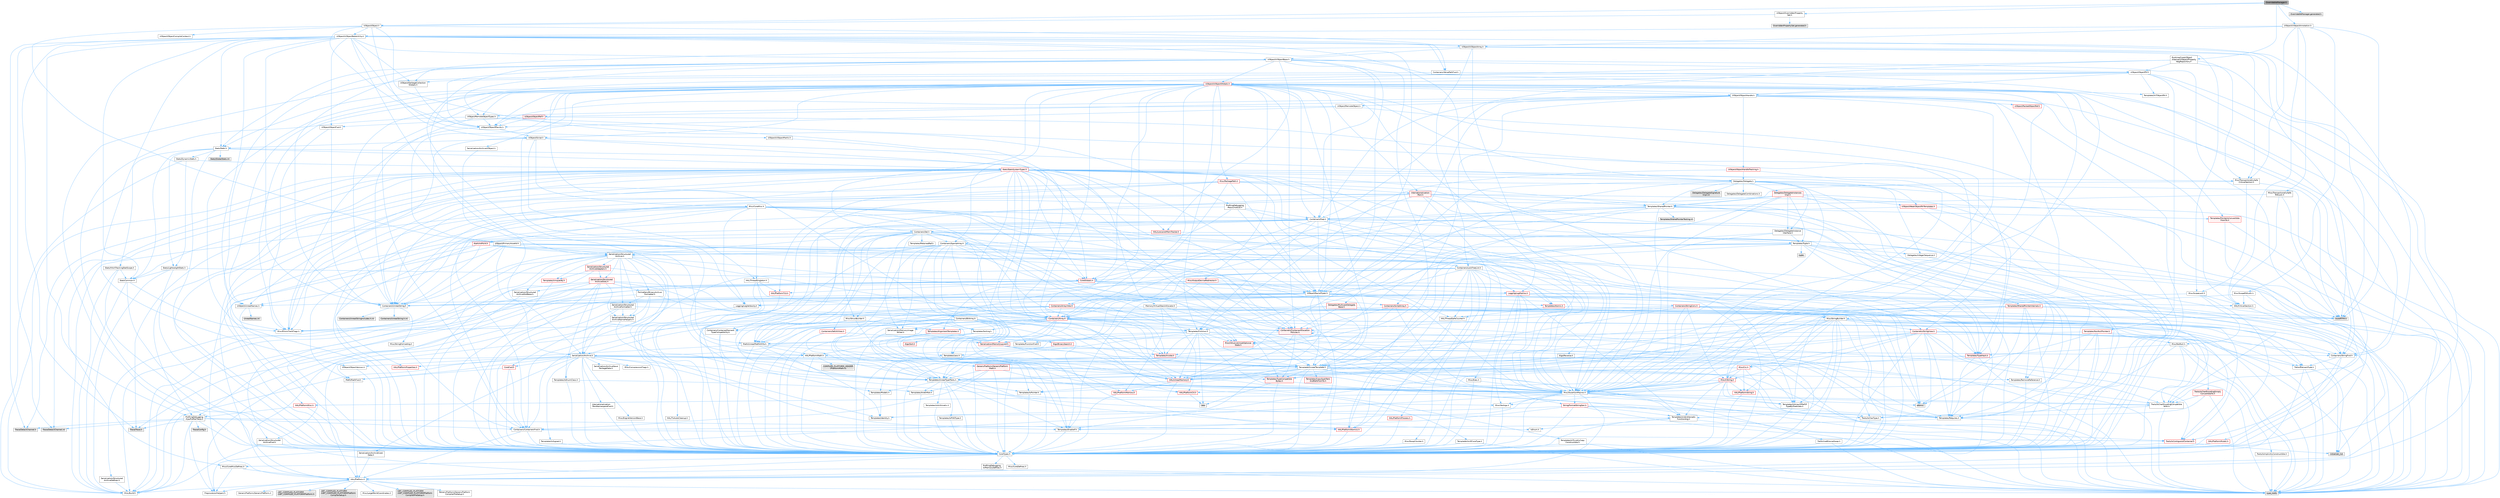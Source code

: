digraph "OverridableManager.h"
{
 // INTERACTIVE_SVG=YES
 // LATEX_PDF_SIZE
  bgcolor="transparent";
  edge [fontname=Helvetica,fontsize=10,labelfontname=Helvetica,labelfontsize=10];
  node [fontname=Helvetica,fontsize=10,shape=box,height=0.2,width=0.4];
  Node1 [id="Node000001",label="OverridableManager.h",height=0.2,width=0.4,color="gray40", fillcolor="grey60", style="filled", fontcolor="black",tooltip=" "];
  Node1 -> Node2 [id="edge1_Node000001_Node000002",color="steelblue1",style="solid",tooltip=" "];
  Node2 [id="Node000002",label="UObject/Object.h",height=0.2,width=0.4,color="grey40", fillcolor="white", style="filled",URL="$db/dbf/Object_8h.html",tooltip=" "];
  Node2 -> Node3 [id="edge2_Node000002_Node000003",color="steelblue1",style="solid",tooltip=" "];
  Node3 [id="Node000003",label="UObject/Script.h",height=0.2,width=0.4,color="grey40", fillcolor="white", style="filled",URL="$de/dc6/Script_8h.html",tooltip=" "];
  Node3 -> Node4 [id="edge3_Node000003_Node000004",color="steelblue1",style="solid",tooltip=" "];
  Node4 [id="Node000004",label="Delegates/Delegate.h",height=0.2,width=0.4,color="grey40", fillcolor="white", style="filled",URL="$d4/d80/Delegate_8h.html",tooltip=" "];
  Node4 -> Node5 [id="edge4_Node000004_Node000005",color="steelblue1",style="solid",tooltip=" "];
  Node5 [id="Node000005",label="CoreTypes.h",height=0.2,width=0.4,color="grey40", fillcolor="white", style="filled",URL="$dc/dec/CoreTypes_8h.html",tooltip=" "];
  Node5 -> Node6 [id="edge5_Node000005_Node000006",color="steelblue1",style="solid",tooltip=" "];
  Node6 [id="Node000006",label="HAL/Platform.h",height=0.2,width=0.4,color="grey40", fillcolor="white", style="filled",URL="$d9/dd0/Platform_8h.html",tooltip=" "];
  Node6 -> Node7 [id="edge6_Node000006_Node000007",color="steelblue1",style="solid",tooltip=" "];
  Node7 [id="Node000007",label="Misc/Build.h",height=0.2,width=0.4,color="grey40", fillcolor="white", style="filled",URL="$d3/dbb/Build_8h.html",tooltip=" "];
  Node6 -> Node8 [id="edge7_Node000006_Node000008",color="steelblue1",style="solid",tooltip=" "];
  Node8 [id="Node000008",label="Misc/LargeWorldCoordinates.h",height=0.2,width=0.4,color="grey40", fillcolor="white", style="filled",URL="$d2/dcb/LargeWorldCoordinates_8h.html",tooltip=" "];
  Node6 -> Node9 [id="edge8_Node000006_Node000009",color="steelblue1",style="solid",tooltip=" "];
  Node9 [id="Node000009",label="type_traits",height=0.2,width=0.4,color="grey60", fillcolor="#E0E0E0", style="filled",tooltip=" "];
  Node6 -> Node10 [id="edge9_Node000006_Node000010",color="steelblue1",style="solid",tooltip=" "];
  Node10 [id="Node000010",label="PreprocessorHelpers.h",height=0.2,width=0.4,color="grey40", fillcolor="white", style="filled",URL="$db/ddb/PreprocessorHelpers_8h.html",tooltip=" "];
  Node6 -> Node11 [id="edge10_Node000006_Node000011",color="steelblue1",style="solid",tooltip=" "];
  Node11 [id="Node000011",label="UBT_COMPILED_PLATFORM\l/UBT_COMPILED_PLATFORMPlatform\lCompilerPreSetup.h",height=0.2,width=0.4,color="grey60", fillcolor="#E0E0E0", style="filled",tooltip=" "];
  Node6 -> Node12 [id="edge11_Node000006_Node000012",color="steelblue1",style="solid",tooltip=" "];
  Node12 [id="Node000012",label="GenericPlatform/GenericPlatform\lCompilerPreSetup.h",height=0.2,width=0.4,color="grey40", fillcolor="white", style="filled",URL="$d9/dc8/GenericPlatformCompilerPreSetup_8h.html",tooltip=" "];
  Node6 -> Node13 [id="edge12_Node000006_Node000013",color="steelblue1",style="solid",tooltip=" "];
  Node13 [id="Node000013",label="GenericPlatform/GenericPlatform.h",height=0.2,width=0.4,color="grey40", fillcolor="white", style="filled",URL="$d6/d84/GenericPlatform_8h.html",tooltip=" "];
  Node6 -> Node14 [id="edge13_Node000006_Node000014",color="steelblue1",style="solid",tooltip=" "];
  Node14 [id="Node000014",label="UBT_COMPILED_PLATFORM\l/UBT_COMPILED_PLATFORMPlatform.h",height=0.2,width=0.4,color="grey60", fillcolor="#E0E0E0", style="filled",tooltip=" "];
  Node6 -> Node15 [id="edge14_Node000006_Node000015",color="steelblue1",style="solid",tooltip=" "];
  Node15 [id="Node000015",label="UBT_COMPILED_PLATFORM\l/UBT_COMPILED_PLATFORMPlatform\lCompilerSetup.h",height=0.2,width=0.4,color="grey60", fillcolor="#E0E0E0", style="filled",tooltip=" "];
  Node5 -> Node16 [id="edge15_Node000005_Node000016",color="steelblue1",style="solid",tooltip=" "];
  Node16 [id="Node000016",label="ProfilingDebugging\l/UMemoryDefines.h",height=0.2,width=0.4,color="grey40", fillcolor="white", style="filled",URL="$d2/da2/UMemoryDefines_8h.html",tooltip=" "];
  Node5 -> Node17 [id="edge16_Node000005_Node000017",color="steelblue1",style="solid",tooltip=" "];
  Node17 [id="Node000017",label="Misc/CoreMiscDefines.h",height=0.2,width=0.4,color="grey40", fillcolor="white", style="filled",URL="$da/d38/CoreMiscDefines_8h.html",tooltip=" "];
  Node17 -> Node6 [id="edge17_Node000017_Node000006",color="steelblue1",style="solid",tooltip=" "];
  Node17 -> Node10 [id="edge18_Node000017_Node000010",color="steelblue1",style="solid",tooltip=" "];
  Node5 -> Node18 [id="edge19_Node000005_Node000018",color="steelblue1",style="solid",tooltip=" "];
  Node18 [id="Node000018",label="Misc/CoreDefines.h",height=0.2,width=0.4,color="grey40", fillcolor="white", style="filled",URL="$d3/dd2/CoreDefines_8h.html",tooltip=" "];
  Node4 -> Node19 [id="edge20_Node000004_Node000019",color="steelblue1",style="solid",tooltip=" "];
  Node19 [id="Node000019",label="Misc/AssertionMacros.h",height=0.2,width=0.4,color="grey40", fillcolor="white", style="filled",URL="$d0/dfa/AssertionMacros_8h.html",tooltip=" "];
  Node19 -> Node5 [id="edge21_Node000019_Node000005",color="steelblue1",style="solid",tooltip=" "];
  Node19 -> Node6 [id="edge22_Node000019_Node000006",color="steelblue1",style="solid",tooltip=" "];
  Node19 -> Node20 [id="edge23_Node000019_Node000020",color="steelblue1",style="solid",tooltip=" "];
  Node20 [id="Node000020",label="HAL/PlatformMisc.h",height=0.2,width=0.4,color="red", fillcolor="#FFF0F0", style="filled",URL="$d0/df5/PlatformMisc_8h.html",tooltip=" "];
  Node20 -> Node5 [id="edge24_Node000020_Node000005",color="steelblue1",style="solid",tooltip=" "];
  Node20 -> Node48 [id="edge25_Node000020_Node000048",color="steelblue1",style="solid",tooltip=" "];
  Node48 [id="Node000048",label="ProfilingDebugging\l/CpuProfilerTrace.h",height=0.2,width=0.4,color="grey40", fillcolor="white", style="filled",URL="$da/dcb/CpuProfilerTrace_8h.html",tooltip=" "];
  Node48 -> Node5 [id="edge26_Node000048_Node000005",color="steelblue1",style="solid",tooltip=" "];
  Node48 -> Node28 [id="edge27_Node000048_Node000028",color="steelblue1",style="solid",tooltip=" "];
  Node28 [id="Node000028",label="Containers/ContainersFwd.h",height=0.2,width=0.4,color="grey40", fillcolor="white", style="filled",URL="$d4/d0a/ContainersFwd_8h.html",tooltip=" "];
  Node28 -> Node6 [id="edge28_Node000028_Node000006",color="steelblue1",style="solid",tooltip=" "];
  Node28 -> Node5 [id="edge29_Node000028_Node000005",color="steelblue1",style="solid",tooltip=" "];
  Node28 -> Node25 [id="edge30_Node000028_Node000025",color="steelblue1",style="solid",tooltip=" "];
  Node25 [id="Node000025",label="Traits/IsContiguousContainer.h",height=0.2,width=0.4,color="red", fillcolor="#FFF0F0", style="filled",URL="$d5/d3c/IsContiguousContainer_8h.html",tooltip=" "];
  Node25 -> Node5 [id="edge31_Node000025_Node000005",color="steelblue1",style="solid",tooltip=" "];
  Node25 -> Node24 [id="edge32_Node000025_Node000024",color="steelblue1",style="solid",tooltip=" "];
  Node24 [id="Node000024",label="initializer_list",height=0.2,width=0.4,color="grey60", fillcolor="#E0E0E0", style="filled",tooltip=" "];
  Node48 -> Node49 [id="edge33_Node000048_Node000049",color="steelblue1",style="solid",tooltip=" "];
  Node49 [id="Node000049",label="HAL/PlatformAtomics.h",height=0.2,width=0.4,color="red", fillcolor="#FFF0F0", style="filled",URL="$d3/d36/PlatformAtomics_8h.html",tooltip=" "];
  Node49 -> Node5 [id="edge34_Node000049_Node000005",color="steelblue1",style="solid",tooltip=" "];
  Node48 -> Node10 [id="edge35_Node000048_Node000010",color="steelblue1",style="solid",tooltip=" "];
  Node48 -> Node7 [id="edge36_Node000048_Node000007",color="steelblue1",style="solid",tooltip=" "];
  Node48 -> Node52 [id="edge37_Node000048_Node000052",color="steelblue1",style="solid",tooltip=" "];
  Node52 [id="Node000052",label="Trace/Config.h",height=0.2,width=0.4,color="grey60", fillcolor="#E0E0E0", style="filled",tooltip=" "];
  Node48 -> Node53 [id="edge38_Node000048_Node000053",color="steelblue1",style="solid",tooltip=" "];
  Node53 [id="Node000053",label="Trace/Detail/Channel.h",height=0.2,width=0.4,color="grey60", fillcolor="#E0E0E0", style="filled",tooltip=" "];
  Node48 -> Node54 [id="edge39_Node000048_Node000054",color="steelblue1",style="solid",tooltip=" "];
  Node54 [id="Node000054",label="Trace/Detail/Channel.inl",height=0.2,width=0.4,color="grey60", fillcolor="#E0E0E0", style="filled",tooltip=" "];
  Node48 -> Node55 [id="edge40_Node000048_Node000055",color="steelblue1",style="solid",tooltip=" "];
  Node55 [id="Node000055",label="Trace/Trace.h",height=0.2,width=0.4,color="grey60", fillcolor="#E0E0E0", style="filled",tooltip=" "];
  Node19 -> Node10 [id="edge41_Node000019_Node000010",color="steelblue1",style="solid",tooltip=" "];
  Node19 -> Node56 [id="edge42_Node000019_Node000056",color="steelblue1",style="solid",tooltip=" "];
  Node56 [id="Node000056",label="Templates/EnableIf.h",height=0.2,width=0.4,color="grey40", fillcolor="white", style="filled",URL="$d7/d60/EnableIf_8h.html",tooltip=" "];
  Node56 -> Node5 [id="edge43_Node000056_Node000005",color="steelblue1",style="solid",tooltip=" "];
  Node19 -> Node57 [id="edge44_Node000019_Node000057",color="steelblue1",style="solid",tooltip=" "];
  Node57 [id="Node000057",label="Templates/IsArrayOrRefOf\lTypeByPredicate.h",height=0.2,width=0.4,color="grey40", fillcolor="white", style="filled",URL="$d6/da1/IsArrayOrRefOfTypeByPredicate_8h.html",tooltip=" "];
  Node57 -> Node5 [id="edge45_Node000057_Node000005",color="steelblue1",style="solid",tooltip=" "];
  Node19 -> Node58 [id="edge46_Node000019_Node000058",color="steelblue1",style="solid",tooltip=" "];
  Node58 [id="Node000058",label="Templates/IsValidVariadic\lFunctionArg.h",height=0.2,width=0.4,color="grey40", fillcolor="white", style="filled",URL="$d0/dc8/IsValidVariadicFunctionArg_8h.html",tooltip=" "];
  Node58 -> Node5 [id="edge47_Node000058_Node000005",color="steelblue1",style="solid",tooltip=" "];
  Node58 -> Node59 [id="edge48_Node000058_Node000059",color="steelblue1",style="solid",tooltip=" "];
  Node59 [id="Node000059",label="IsEnum.h",height=0.2,width=0.4,color="grey40", fillcolor="white", style="filled",URL="$d4/de5/IsEnum_8h.html",tooltip=" "];
  Node58 -> Node9 [id="edge49_Node000058_Node000009",color="steelblue1",style="solid",tooltip=" "];
  Node19 -> Node60 [id="edge50_Node000019_Node000060",color="steelblue1",style="solid",tooltip=" "];
  Node60 [id="Node000060",label="Traits/IsCharEncodingCompatible\lWith.h",height=0.2,width=0.4,color="grey40", fillcolor="white", style="filled",URL="$df/dd1/IsCharEncodingCompatibleWith_8h.html",tooltip=" "];
  Node60 -> Node9 [id="edge51_Node000060_Node000009",color="steelblue1",style="solid",tooltip=" "];
  Node60 -> Node61 [id="edge52_Node000060_Node000061",color="steelblue1",style="solid",tooltip=" "];
  Node61 [id="Node000061",label="Traits/IsCharType.h",height=0.2,width=0.4,color="grey40", fillcolor="white", style="filled",URL="$db/d51/IsCharType_8h.html",tooltip=" "];
  Node61 -> Node5 [id="edge53_Node000061_Node000005",color="steelblue1",style="solid",tooltip=" "];
  Node19 -> Node62 [id="edge54_Node000019_Node000062",color="steelblue1",style="solid",tooltip=" "];
  Node62 [id="Node000062",label="Misc/VarArgs.h",height=0.2,width=0.4,color="grey40", fillcolor="white", style="filled",URL="$d5/d6f/VarArgs_8h.html",tooltip=" "];
  Node62 -> Node5 [id="edge55_Node000062_Node000005",color="steelblue1",style="solid",tooltip=" "];
  Node19 -> Node63 [id="edge56_Node000019_Node000063",color="steelblue1",style="solid",tooltip=" "];
  Node63 [id="Node000063",label="String/FormatStringSan.h",height=0.2,width=0.4,color="red", fillcolor="#FFF0F0", style="filled",URL="$d3/d8b/FormatStringSan_8h.html",tooltip=" "];
  Node63 -> Node9 [id="edge57_Node000063_Node000009",color="steelblue1",style="solid",tooltip=" "];
  Node63 -> Node5 [id="edge58_Node000063_Node000005",color="steelblue1",style="solid",tooltip=" "];
  Node63 -> Node64 [id="edge59_Node000063_Node000064",color="steelblue1",style="solid",tooltip=" "];
  Node64 [id="Node000064",label="Templates/Requires.h",height=0.2,width=0.4,color="grey40", fillcolor="white", style="filled",URL="$dc/d96/Requires_8h.html",tooltip=" "];
  Node64 -> Node56 [id="edge60_Node000064_Node000056",color="steelblue1",style="solid",tooltip=" "];
  Node64 -> Node9 [id="edge61_Node000064_Node000009",color="steelblue1",style="solid",tooltip=" "];
  Node63 -> Node65 [id="edge62_Node000063_Node000065",color="steelblue1",style="solid",tooltip=" "];
  Node65 [id="Node000065",label="Templates/Identity.h",height=0.2,width=0.4,color="grey40", fillcolor="white", style="filled",URL="$d0/dd5/Identity_8h.html",tooltip=" "];
  Node63 -> Node58 [id="edge63_Node000063_Node000058",color="steelblue1",style="solid",tooltip=" "];
  Node63 -> Node61 [id="edge64_Node000063_Node000061",color="steelblue1",style="solid",tooltip=" "];
  Node63 -> Node28 [id="edge65_Node000063_Node000028",color="steelblue1",style="solid",tooltip=" "];
  Node19 -> Node69 [id="edge66_Node000019_Node000069",color="steelblue1",style="solid",tooltip=" "];
  Node69 [id="Node000069",label="atomic",height=0.2,width=0.4,color="grey60", fillcolor="#E0E0E0", style="filled",tooltip=" "];
  Node4 -> Node70 [id="edge67_Node000004_Node000070",color="steelblue1",style="solid",tooltip=" "];
  Node70 [id="Node000070",label="UObject/NameTypes.h",height=0.2,width=0.4,color="grey40", fillcolor="white", style="filled",URL="$d6/d35/NameTypes_8h.html",tooltip=" "];
  Node70 -> Node5 [id="edge68_Node000070_Node000005",color="steelblue1",style="solid",tooltip=" "];
  Node70 -> Node19 [id="edge69_Node000070_Node000019",color="steelblue1",style="solid",tooltip=" "];
  Node70 -> Node71 [id="edge70_Node000070_Node000071",color="steelblue1",style="solid",tooltip=" "];
  Node71 [id="Node000071",label="HAL/UnrealMemory.h",height=0.2,width=0.4,color="red", fillcolor="#FFF0F0", style="filled",URL="$d9/d96/UnrealMemory_8h.html",tooltip=" "];
  Node71 -> Node5 [id="edge71_Node000071_Node000005",color="steelblue1",style="solid",tooltip=" "];
  Node71 -> Node88 [id="edge72_Node000071_Node000088",color="steelblue1",style="solid",tooltip=" "];
  Node88 [id="Node000088",label="HAL/PlatformMemory.h",height=0.2,width=0.4,color="red", fillcolor="#FFF0F0", style="filled",URL="$de/d68/PlatformMemory_8h.html",tooltip=" "];
  Node88 -> Node5 [id="edge73_Node000088_Node000005",color="steelblue1",style="solid",tooltip=" "];
  Node71 -> Node91 [id="edge74_Node000071_Node000091",color="steelblue1",style="solid",tooltip=" "];
  Node91 [id="Node000091",label="Templates/IsPointer.h",height=0.2,width=0.4,color="grey40", fillcolor="white", style="filled",URL="$d7/d05/IsPointer_8h.html",tooltip=" "];
  Node91 -> Node5 [id="edge75_Node000091_Node000005",color="steelblue1",style="solid",tooltip=" "];
  Node70 -> Node92 [id="edge76_Node000070_Node000092",color="steelblue1",style="solid",tooltip=" "];
  Node92 [id="Node000092",label="Templates/UnrealTypeTraits.h",height=0.2,width=0.4,color="grey40", fillcolor="white", style="filled",URL="$d2/d2d/UnrealTypeTraits_8h.html",tooltip=" "];
  Node92 -> Node5 [id="edge77_Node000092_Node000005",color="steelblue1",style="solid",tooltip=" "];
  Node92 -> Node91 [id="edge78_Node000092_Node000091",color="steelblue1",style="solid",tooltip=" "];
  Node92 -> Node19 [id="edge79_Node000092_Node000019",color="steelblue1",style="solid",tooltip=" "];
  Node92 -> Node84 [id="edge80_Node000092_Node000084",color="steelblue1",style="solid",tooltip=" "];
  Node84 [id="Node000084",label="Templates/AndOrNot.h",height=0.2,width=0.4,color="grey40", fillcolor="white", style="filled",URL="$db/d0a/AndOrNot_8h.html",tooltip=" "];
  Node84 -> Node5 [id="edge81_Node000084_Node000005",color="steelblue1",style="solid",tooltip=" "];
  Node92 -> Node56 [id="edge82_Node000092_Node000056",color="steelblue1",style="solid",tooltip=" "];
  Node92 -> Node93 [id="edge83_Node000092_Node000093",color="steelblue1",style="solid",tooltip=" "];
  Node93 [id="Node000093",label="Templates/IsArithmetic.h",height=0.2,width=0.4,color="grey40", fillcolor="white", style="filled",URL="$d2/d5d/IsArithmetic_8h.html",tooltip=" "];
  Node93 -> Node5 [id="edge84_Node000093_Node000005",color="steelblue1",style="solid",tooltip=" "];
  Node92 -> Node59 [id="edge85_Node000092_Node000059",color="steelblue1",style="solid",tooltip=" "];
  Node92 -> Node94 [id="edge86_Node000092_Node000094",color="steelblue1",style="solid",tooltip=" "];
  Node94 [id="Node000094",label="Templates/Models.h",height=0.2,width=0.4,color="grey40", fillcolor="white", style="filled",URL="$d3/d0c/Models_8h.html",tooltip=" "];
  Node94 -> Node65 [id="edge87_Node000094_Node000065",color="steelblue1",style="solid",tooltip=" "];
  Node92 -> Node95 [id="edge88_Node000092_Node000095",color="steelblue1",style="solid",tooltip=" "];
  Node95 [id="Node000095",label="Templates/IsPODType.h",height=0.2,width=0.4,color="grey40", fillcolor="white", style="filled",URL="$d7/db1/IsPODType_8h.html",tooltip=" "];
  Node95 -> Node5 [id="edge89_Node000095_Node000005",color="steelblue1",style="solid",tooltip=" "];
  Node92 -> Node96 [id="edge90_Node000092_Node000096",color="steelblue1",style="solid",tooltip=" "];
  Node96 [id="Node000096",label="Templates/IsUECoreType.h",height=0.2,width=0.4,color="grey40", fillcolor="white", style="filled",URL="$d1/db8/IsUECoreType_8h.html",tooltip=" "];
  Node96 -> Node5 [id="edge91_Node000096_Node000005",color="steelblue1",style="solid",tooltip=" "];
  Node96 -> Node9 [id="edge92_Node000096_Node000009",color="steelblue1",style="solid",tooltip=" "];
  Node92 -> Node85 [id="edge93_Node000092_Node000085",color="steelblue1",style="solid",tooltip=" "];
  Node85 [id="Node000085",label="Templates/IsTriviallyCopy\lConstructible.h",height=0.2,width=0.4,color="grey40", fillcolor="white", style="filled",URL="$d3/d78/IsTriviallyCopyConstructible_8h.html",tooltip=" "];
  Node85 -> Node5 [id="edge94_Node000085_Node000005",color="steelblue1",style="solid",tooltip=" "];
  Node85 -> Node9 [id="edge95_Node000085_Node000009",color="steelblue1",style="solid",tooltip=" "];
  Node70 -> Node97 [id="edge96_Node000070_Node000097",color="steelblue1",style="solid",tooltip=" "];
  Node97 [id="Node000097",label="Templates/UnrealTemplate.h",height=0.2,width=0.4,color="grey40", fillcolor="white", style="filled",URL="$d4/d24/UnrealTemplate_8h.html",tooltip=" "];
  Node97 -> Node5 [id="edge97_Node000097_Node000005",color="steelblue1",style="solid",tooltip=" "];
  Node97 -> Node91 [id="edge98_Node000097_Node000091",color="steelblue1",style="solid",tooltip=" "];
  Node97 -> Node71 [id="edge99_Node000097_Node000071",color="steelblue1",style="solid",tooltip=" "];
  Node97 -> Node98 [id="edge100_Node000097_Node000098",color="steelblue1",style="solid",tooltip=" "];
  Node98 [id="Node000098",label="Templates/CopyQualifiers\lAndRefsFromTo.h",height=0.2,width=0.4,color="red", fillcolor="#FFF0F0", style="filled",URL="$d3/db3/CopyQualifiersAndRefsFromTo_8h.html",tooltip=" "];
  Node97 -> Node92 [id="edge101_Node000097_Node000092",color="steelblue1",style="solid",tooltip=" "];
  Node97 -> Node100 [id="edge102_Node000097_Node000100",color="steelblue1",style="solid",tooltip=" "];
  Node100 [id="Node000100",label="Templates/RemoveReference.h",height=0.2,width=0.4,color="grey40", fillcolor="white", style="filled",URL="$da/dbe/RemoveReference_8h.html",tooltip=" "];
  Node100 -> Node5 [id="edge103_Node000100_Node000005",color="steelblue1",style="solid",tooltip=" "];
  Node97 -> Node64 [id="edge104_Node000097_Node000064",color="steelblue1",style="solid",tooltip=" "];
  Node97 -> Node101 [id="edge105_Node000097_Node000101",color="steelblue1",style="solid",tooltip=" "];
  Node101 [id="Node000101",label="Templates/TypeCompatible\lBytes.h",height=0.2,width=0.4,color="red", fillcolor="#FFF0F0", style="filled",URL="$df/d0a/TypeCompatibleBytes_8h.html",tooltip=" "];
  Node101 -> Node5 [id="edge106_Node000101_Node000005",color="steelblue1",style="solid",tooltip=" "];
  Node101 -> Node33 [id="edge107_Node000101_Node000033",color="steelblue1",style="solid",tooltip=" "];
  Node33 [id="Node000033",label="new",height=0.2,width=0.4,color="grey60", fillcolor="#E0E0E0", style="filled",tooltip=" "];
  Node101 -> Node9 [id="edge108_Node000101_Node000009",color="steelblue1",style="solid",tooltip=" "];
  Node97 -> Node65 [id="edge109_Node000097_Node000065",color="steelblue1",style="solid",tooltip=" "];
  Node97 -> Node25 [id="edge110_Node000097_Node000025",color="steelblue1",style="solid",tooltip=" "];
  Node97 -> Node102 [id="edge111_Node000097_Node000102",color="steelblue1",style="solid",tooltip=" "];
  Node102 [id="Node000102",label="Traits/UseBitwiseSwap.h",height=0.2,width=0.4,color="grey40", fillcolor="white", style="filled",URL="$db/df3/UseBitwiseSwap_8h.html",tooltip=" "];
  Node102 -> Node5 [id="edge112_Node000102_Node000005",color="steelblue1",style="solid",tooltip=" "];
  Node102 -> Node9 [id="edge113_Node000102_Node000009",color="steelblue1",style="solid",tooltip=" "];
  Node97 -> Node9 [id="edge114_Node000097_Node000009",color="steelblue1",style="solid",tooltip=" "];
  Node70 -> Node103 [id="edge115_Node000070_Node000103",color="steelblue1",style="solid",tooltip=" "];
  Node103 [id="Node000103",label="Containers/UnrealString.h",height=0.2,width=0.4,color="grey40", fillcolor="white", style="filled",URL="$d5/dba/UnrealString_8h.html",tooltip=" "];
  Node103 -> Node104 [id="edge116_Node000103_Node000104",color="steelblue1",style="solid",tooltip=" "];
  Node104 [id="Node000104",label="Containers/UnrealStringIncludes.h.inl",height=0.2,width=0.4,color="grey60", fillcolor="#E0E0E0", style="filled",tooltip=" "];
  Node103 -> Node105 [id="edge117_Node000103_Node000105",color="steelblue1",style="solid",tooltip=" "];
  Node105 [id="Node000105",label="Containers/UnrealString.h.inl",height=0.2,width=0.4,color="grey60", fillcolor="#E0E0E0", style="filled",tooltip=" "];
  Node103 -> Node106 [id="edge118_Node000103_Node000106",color="steelblue1",style="solid",tooltip=" "];
  Node106 [id="Node000106",label="Misc/StringFormatArg.h",height=0.2,width=0.4,color="grey40", fillcolor="white", style="filled",URL="$d2/d16/StringFormatArg_8h.html",tooltip=" "];
  Node106 -> Node28 [id="edge119_Node000106_Node000028",color="steelblue1",style="solid",tooltip=" "];
  Node70 -> Node107 [id="edge120_Node000070_Node000107",color="steelblue1",style="solid",tooltip=" "];
  Node107 [id="Node000107",label="HAL/CriticalSection.h",height=0.2,width=0.4,color="grey40", fillcolor="white", style="filled",URL="$d6/d90/CriticalSection_8h.html",tooltip=" "];
  Node107 -> Node108 [id="edge121_Node000107_Node000108",color="steelblue1",style="solid",tooltip=" "];
  Node108 [id="Node000108",label="HAL/PlatformMutex.h",height=0.2,width=0.4,color="red", fillcolor="#FFF0F0", style="filled",URL="$d9/d0b/PlatformMutex_8h.html",tooltip=" "];
  Node108 -> Node5 [id="edge122_Node000108_Node000005",color="steelblue1",style="solid",tooltip=" "];
  Node70 -> Node110 [id="edge123_Node000070_Node000110",color="steelblue1",style="solid",tooltip=" "];
  Node110 [id="Node000110",label="Containers/StringConv.h",height=0.2,width=0.4,color="red", fillcolor="#FFF0F0", style="filled",URL="$d3/ddf/StringConv_8h.html",tooltip=" "];
  Node110 -> Node5 [id="edge124_Node000110_Node000005",color="steelblue1",style="solid",tooltip=" "];
  Node110 -> Node19 [id="edge125_Node000110_Node000019",color="steelblue1",style="solid",tooltip=" "];
  Node110 -> Node111 [id="edge126_Node000110_Node000111",color="steelblue1",style="solid",tooltip=" "];
  Node111 [id="Node000111",label="Containers/ContainerAllocation\lPolicies.h",height=0.2,width=0.4,color="red", fillcolor="#FFF0F0", style="filled",URL="$d7/dff/ContainerAllocationPolicies_8h.html",tooltip=" "];
  Node111 -> Node5 [id="edge127_Node000111_Node000005",color="steelblue1",style="solid",tooltip=" "];
  Node111 -> Node111 [id="edge128_Node000111_Node000111",color="steelblue1",style="solid",tooltip=" "];
  Node111 -> Node113 [id="edge129_Node000111_Node000113",color="steelblue1",style="solid",tooltip=" "];
  Node113 [id="Node000113",label="HAL/PlatformMath.h",height=0.2,width=0.4,color="grey40", fillcolor="white", style="filled",URL="$dc/d53/PlatformMath_8h.html",tooltip=" "];
  Node113 -> Node5 [id="edge130_Node000113_Node000005",color="steelblue1",style="solid",tooltip=" "];
  Node113 -> Node114 [id="edge131_Node000113_Node000114",color="steelblue1",style="solid",tooltip=" "];
  Node114 [id="Node000114",label="GenericPlatform/GenericPlatform\lMath.h",height=0.2,width=0.4,color="red", fillcolor="#FFF0F0", style="filled",URL="$d5/d79/GenericPlatformMath_8h.html",tooltip=" "];
  Node114 -> Node5 [id="edge132_Node000114_Node000005",color="steelblue1",style="solid",tooltip=" "];
  Node114 -> Node28 [id="edge133_Node000114_Node000028",color="steelblue1",style="solid",tooltip=" "];
  Node114 -> Node32 [id="edge134_Node000114_Node000032",color="steelblue1",style="solid",tooltip=" "];
  Node32 [id="Node000032",label="HAL/PlatformCrt.h",height=0.2,width=0.4,color="red", fillcolor="#FFF0F0", style="filled",URL="$d8/d75/PlatformCrt_8h.html",tooltip=" "];
  Node32 -> Node33 [id="edge135_Node000032_Node000033",color="steelblue1",style="solid",tooltip=" "];
  Node114 -> Node84 [id="edge136_Node000114_Node000084",color="steelblue1",style="solid",tooltip=" "];
  Node114 -> Node92 [id="edge137_Node000114_Node000092",color="steelblue1",style="solid",tooltip=" "];
  Node114 -> Node64 [id="edge138_Node000114_Node000064",color="steelblue1",style="solid",tooltip=" "];
  Node114 -> Node101 [id="edge139_Node000114_Node000101",color="steelblue1",style="solid",tooltip=" "];
  Node114 -> Node9 [id="edge140_Node000114_Node000009",color="steelblue1",style="solid",tooltip=" "];
  Node113 -> Node120 [id="edge141_Node000113_Node000120",color="steelblue1",style="solid",tooltip=" "];
  Node120 [id="Node000120",label="COMPILED_PLATFORM_HEADER\l(PlatformMath.h)",height=0.2,width=0.4,color="grey60", fillcolor="#E0E0E0", style="filled",tooltip=" "];
  Node111 -> Node71 [id="edge142_Node000111_Node000071",color="steelblue1",style="solid",tooltip=" "];
  Node111 -> Node19 [id="edge143_Node000111_Node000019",color="steelblue1",style="solid",tooltip=" "];
  Node111 -> Node101 [id="edge144_Node000111_Node000101",color="steelblue1",style="solid",tooltip=" "];
  Node111 -> Node9 [id="edge145_Node000111_Node000009",color="steelblue1",style="solid",tooltip=" "];
  Node110 -> Node123 [id="edge146_Node000110_Node000123",color="steelblue1",style="solid",tooltip=" "];
  Node123 [id="Node000123",label="Containers/Array.h",height=0.2,width=0.4,color="red", fillcolor="#FFF0F0", style="filled",URL="$df/dd0/Array_8h.html",tooltip=" "];
  Node123 -> Node5 [id="edge147_Node000123_Node000005",color="steelblue1",style="solid",tooltip=" "];
  Node123 -> Node19 [id="edge148_Node000123_Node000019",color="steelblue1",style="solid",tooltip=" "];
  Node123 -> Node124 [id="edge149_Node000123_Node000124",color="steelblue1",style="solid",tooltip=" "];
  Node124 [id="Node000124",label="Misc/IntrusiveUnsetOptional\lState.h",height=0.2,width=0.4,color="red", fillcolor="#FFF0F0", style="filled",URL="$d2/d0a/IntrusiveUnsetOptionalState_8h.html",tooltip=" "];
  Node123 -> Node71 [id="edge150_Node000123_Node000071",color="steelblue1",style="solid",tooltip=" "];
  Node123 -> Node92 [id="edge151_Node000123_Node000092",color="steelblue1",style="solid",tooltip=" "];
  Node123 -> Node97 [id="edge152_Node000123_Node000097",color="steelblue1",style="solid",tooltip=" "];
  Node123 -> Node111 [id="edge153_Node000123_Node000111",color="steelblue1",style="solid",tooltip=" "];
  Node123 -> Node129 [id="edge154_Node000123_Node000129",color="steelblue1",style="solid",tooltip=" "];
  Node129 [id="Node000129",label="Containers/ContainerElement\lTypeCompatibility.h",height=0.2,width=0.4,color="grey40", fillcolor="white", style="filled",URL="$df/ddf/ContainerElementTypeCompatibility_8h.html",tooltip=" "];
  Node129 -> Node5 [id="edge155_Node000129_Node000005",color="steelblue1",style="solid",tooltip=" "];
  Node129 -> Node92 [id="edge156_Node000129_Node000092",color="steelblue1",style="solid",tooltip=" "];
  Node123 -> Node130 [id="edge157_Node000123_Node000130",color="steelblue1",style="solid",tooltip=" "];
  Node130 [id="Node000130",label="Serialization/Archive.h",height=0.2,width=0.4,color="grey40", fillcolor="white", style="filled",URL="$d7/d3b/Archive_8h.html",tooltip=" "];
  Node130 -> Node27 [id="edge158_Node000130_Node000027",color="steelblue1",style="solid",tooltip=" "];
  Node27 [id="Node000027",label="CoreFwd.h",height=0.2,width=0.4,color="red", fillcolor="#FFF0F0", style="filled",URL="$d1/d1e/CoreFwd_8h.html",tooltip=" "];
  Node27 -> Node5 [id="edge159_Node000027_Node000005",color="steelblue1",style="solid",tooltip=" "];
  Node27 -> Node28 [id="edge160_Node000027_Node000028",color="steelblue1",style="solid",tooltip=" "];
  Node27 -> Node29 [id="edge161_Node000027_Node000029",color="steelblue1",style="solid",tooltip=" "];
  Node29 [id="Node000029",label="Math/MathFwd.h",height=0.2,width=0.4,color="grey40", fillcolor="white", style="filled",URL="$d2/d10/MathFwd_8h.html",tooltip=" "];
  Node29 -> Node6 [id="edge162_Node000029_Node000006",color="steelblue1",style="solid",tooltip=" "];
  Node130 -> Node5 [id="edge163_Node000130_Node000005",color="steelblue1",style="solid",tooltip=" "];
  Node130 -> Node131 [id="edge164_Node000130_Node000131",color="steelblue1",style="solid",tooltip=" "];
  Node131 [id="Node000131",label="HAL/PlatformProperties.h",height=0.2,width=0.4,color="red", fillcolor="#FFF0F0", style="filled",URL="$d9/db0/PlatformProperties_8h.html",tooltip=" "];
  Node131 -> Node5 [id="edge165_Node000131_Node000005",color="steelblue1",style="solid",tooltip=" "];
  Node130 -> Node134 [id="edge166_Node000130_Node000134",color="steelblue1",style="solid",tooltip=" "];
  Node134 [id="Node000134",label="Internationalization\l/TextNamespaceFwd.h",height=0.2,width=0.4,color="grey40", fillcolor="white", style="filled",URL="$d8/d97/TextNamespaceFwd_8h.html",tooltip=" "];
  Node134 -> Node5 [id="edge167_Node000134_Node000005",color="steelblue1",style="solid",tooltip=" "];
  Node130 -> Node29 [id="edge168_Node000130_Node000029",color="steelblue1",style="solid",tooltip=" "];
  Node130 -> Node19 [id="edge169_Node000130_Node000019",color="steelblue1",style="solid",tooltip=" "];
  Node130 -> Node7 [id="edge170_Node000130_Node000007",color="steelblue1",style="solid",tooltip=" "];
  Node130 -> Node43 [id="edge171_Node000130_Node000043",color="steelblue1",style="solid",tooltip=" "];
  Node43 [id="Node000043",label="Misc/CompressionFlags.h",height=0.2,width=0.4,color="grey40", fillcolor="white", style="filled",URL="$d9/d76/CompressionFlags_8h.html",tooltip=" "];
  Node130 -> Node135 [id="edge172_Node000130_Node000135",color="steelblue1",style="solid",tooltip=" "];
  Node135 [id="Node000135",label="Misc/EngineVersionBase.h",height=0.2,width=0.4,color="grey40", fillcolor="white", style="filled",URL="$d5/d2b/EngineVersionBase_8h.html",tooltip=" "];
  Node135 -> Node5 [id="edge173_Node000135_Node000005",color="steelblue1",style="solid",tooltip=" "];
  Node130 -> Node62 [id="edge174_Node000130_Node000062",color="steelblue1",style="solid",tooltip=" "];
  Node130 -> Node136 [id="edge175_Node000130_Node000136",color="steelblue1",style="solid",tooltip=" "];
  Node136 [id="Node000136",label="Serialization/ArchiveCook\lData.h",height=0.2,width=0.4,color="grey40", fillcolor="white", style="filled",URL="$dc/db6/ArchiveCookData_8h.html",tooltip=" "];
  Node136 -> Node6 [id="edge176_Node000136_Node000006",color="steelblue1",style="solid",tooltip=" "];
  Node130 -> Node137 [id="edge177_Node000130_Node000137",color="steelblue1",style="solid",tooltip=" "];
  Node137 [id="Node000137",label="Serialization/ArchiveSave\lPackageData.h",height=0.2,width=0.4,color="grey40", fillcolor="white", style="filled",URL="$d1/d37/ArchiveSavePackageData_8h.html",tooltip=" "];
  Node130 -> Node56 [id="edge178_Node000130_Node000056",color="steelblue1",style="solid",tooltip=" "];
  Node130 -> Node57 [id="edge179_Node000130_Node000057",color="steelblue1",style="solid",tooltip=" "];
  Node130 -> Node138 [id="edge180_Node000130_Node000138",color="steelblue1",style="solid",tooltip=" "];
  Node138 [id="Node000138",label="Templates/IsEnumClass.h",height=0.2,width=0.4,color="grey40", fillcolor="white", style="filled",URL="$d7/d15/IsEnumClass_8h.html",tooltip=" "];
  Node138 -> Node5 [id="edge181_Node000138_Node000005",color="steelblue1",style="solid",tooltip=" "];
  Node138 -> Node84 [id="edge182_Node000138_Node000084",color="steelblue1",style="solid",tooltip=" "];
  Node130 -> Node118 [id="edge183_Node000130_Node000118",color="steelblue1",style="solid",tooltip=" "];
  Node118 [id="Node000118",label="Templates/IsSigned.h",height=0.2,width=0.4,color="grey40", fillcolor="white", style="filled",URL="$d8/dd8/IsSigned_8h.html",tooltip=" "];
  Node118 -> Node5 [id="edge184_Node000118_Node000005",color="steelblue1",style="solid",tooltip=" "];
  Node130 -> Node58 [id="edge185_Node000130_Node000058",color="steelblue1",style="solid",tooltip=" "];
  Node130 -> Node97 [id="edge186_Node000130_Node000097",color="steelblue1",style="solid",tooltip=" "];
  Node130 -> Node60 [id="edge187_Node000130_Node000060",color="steelblue1",style="solid",tooltip=" "];
  Node130 -> Node139 [id="edge188_Node000130_Node000139",color="steelblue1",style="solid",tooltip=" "];
  Node139 [id="Node000139",label="UObject/ObjectVersion.h",height=0.2,width=0.4,color="grey40", fillcolor="white", style="filled",URL="$da/d63/ObjectVersion_8h.html",tooltip=" "];
  Node139 -> Node5 [id="edge189_Node000139_Node000005",color="steelblue1",style="solid",tooltip=" "];
  Node123 -> Node140 [id="edge190_Node000123_Node000140",color="steelblue1",style="solid",tooltip=" "];
  Node140 [id="Node000140",label="Serialization/MemoryImage\lWriter.h",height=0.2,width=0.4,color="grey40", fillcolor="white", style="filled",URL="$d0/d08/MemoryImageWriter_8h.html",tooltip=" "];
  Node140 -> Node5 [id="edge191_Node000140_Node000005",color="steelblue1",style="solid",tooltip=" "];
  Node140 -> Node141 [id="edge192_Node000140_Node000141",color="steelblue1",style="solid",tooltip=" "];
  Node141 [id="Node000141",label="Serialization/MemoryLayout.h",height=0.2,width=0.4,color="red", fillcolor="#FFF0F0", style="filled",URL="$d7/d66/MemoryLayout_8h.html",tooltip=" "];
  Node141 -> Node22 [id="edge193_Node000141_Node000022",color="steelblue1",style="solid",tooltip=" "];
  Node22 [id="Node000022",label="Containers/StringFwd.h",height=0.2,width=0.4,color="grey40", fillcolor="white", style="filled",URL="$df/d37/StringFwd_8h.html",tooltip=" "];
  Node22 -> Node5 [id="edge194_Node000022_Node000005",color="steelblue1",style="solid",tooltip=" "];
  Node22 -> Node23 [id="edge195_Node000022_Node000023",color="steelblue1",style="solid",tooltip=" "];
  Node23 [id="Node000023",label="Traits/ElementType.h",height=0.2,width=0.4,color="grey40", fillcolor="white", style="filled",URL="$d5/d4f/ElementType_8h.html",tooltip=" "];
  Node23 -> Node6 [id="edge196_Node000023_Node000006",color="steelblue1",style="solid",tooltip=" "];
  Node23 -> Node24 [id="edge197_Node000023_Node000024",color="steelblue1",style="solid",tooltip=" "];
  Node23 -> Node9 [id="edge198_Node000023_Node000009",color="steelblue1",style="solid",tooltip=" "];
  Node22 -> Node25 [id="edge199_Node000022_Node000025",color="steelblue1",style="solid",tooltip=" "];
  Node141 -> Node71 [id="edge200_Node000141_Node000071",color="steelblue1",style="solid",tooltip=" "];
  Node141 -> Node56 [id="edge201_Node000141_Node000056",color="steelblue1",style="solid",tooltip=" "];
  Node141 -> Node94 [id="edge202_Node000141_Node000094",color="steelblue1",style="solid",tooltip=" "];
  Node141 -> Node97 [id="edge203_Node000141_Node000097",color="steelblue1",style="solid",tooltip=" "];
  Node123 -> Node156 [id="edge204_Node000123_Node000156",color="steelblue1",style="solid",tooltip=" "];
  Node156 [id="Node000156",label="Templates/Invoke.h",height=0.2,width=0.4,color="red", fillcolor="#FFF0F0", style="filled",URL="$d7/deb/Invoke_8h.html",tooltip=" "];
  Node156 -> Node5 [id="edge205_Node000156_Node000005",color="steelblue1",style="solid",tooltip=" "];
  Node156 -> Node97 [id="edge206_Node000156_Node000097",color="steelblue1",style="solid",tooltip=" "];
  Node156 -> Node9 [id="edge207_Node000156_Node000009",color="steelblue1",style="solid",tooltip=" "];
  Node123 -> Node161 [id="edge208_Node000123_Node000161",color="steelblue1",style="solid",tooltip=" "];
  Node161 [id="Node000161",label="Templates/Less.h",height=0.2,width=0.4,color="grey40", fillcolor="white", style="filled",URL="$de/dc8/Less_8h.html",tooltip=" "];
  Node161 -> Node5 [id="edge209_Node000161_Node000005",color="steelblue1",style="solid",tooltip=" "];
  Node161 -> Node97 [id="edge210_Node000161_Node000097",color="steelblue1",style="solid",tooltip=" "];
  Node123 -> Node64 [id="edge211_Node000123_Node000064",color="steelblue1",style="solid",tooltip=" "];
  Node123 -> Node169 [id="edge212_Node000123_Node000169",color="steelblue1",style="solid",tooltip=" "];
  Node169 [id="Node000169",label="Templates/Sorting.h",height=0.2,width=0.4,color="grey40", fillcolor="white", style="filled",URL="$d3/d9e/Sorting_8h.html",tooltip=" "];
  Node169 -> Node5 [id="edge213_Node000169_Node000005",color="steelblue1",style="solid",tooltip=" "];
  Node169 -> Node165 [id="edge214_Node000169_Node000165",color="steelblue1",style="solid",tooltip=" "];
  Node165 [id="Node000165",label="Algo/BinarySearch.h",height=0.2,width=0.4,color="red", fillcolor="#FFF0F0", style="filled",URL="$db/db4/BinarySearch_8h.html",tooltip=" "];
  Node165 -> Node156 [id="edge215_Node000165_Node000156",color="steelblue1",style="solid",tooltip=" "];
  Node165 -> Node161 [id="edge216_Node000165_Node000161",color="steelblue1",style="solid",tooltip=" "];
  Node169 -> Node170 [id="edge217_Node000169_Node000170",color="steelblue1",style="solid",tooltip=" "];
  Node170 [id="Node000170",label="Algo/Sort.h",height=0.2,width=0.4,color="red", fillcolor="#FFF0F0", style="filled",URL="$d1/d87/Sort_8h.html",tooltip=" "];
  Node169 -> Node113 [id="edge218_Node000169_Node000113",color="steelblue1",style="solid",tooltip=" "];
  Node169 -> Node161 [id="edge219_Node000169_Node000161",color="steelblue1",style="solid",tooltip=" "];
  Node123 -> Node173 [id="edge220_Node000123_Node000173",color="steelblue1",style="solid",tooltip=" "];
  Node173 [id="Node000173",label="Templates/AlignmentTemplates.h",height=0.2,width=0.4,color="red", fillcolor="#FFF0F0", style="filled",URL="$dd/d32/AlignmentTemplates_8h.html",tooltip=" "];
  Node173 -> Node5 [id="edge221_Node000173_Node000005",color="steelblue1",style="solid",tooltip=" "];
  Node173 -> Node91 [id="edge222_Node000173_Node000091",color="steelblue1",style="solid",tooltip=" "];
  Node123 -> Node23 [id="edge223_Node000123_Node000023",color="steelblue1",style="solid",tooltip=" "];
  Node123 -> Node9 [id="edge224_Node000123_Node000009",color="steelblue1",style="solid",tooltip=" "];
  Node110 -> Node147 [id="edge225_Node000110_Node000147",color="steelblue1",style="solid",tooltip=" "];
  Node147 [id="Node000147",label="Misc/CString.h",height=0.2,width=0.4,color="red", fillcolor="#FFF0F0", style="filled",URL="$d2/d49/CString_8h.html",tooltip=" "];
  Node147 -> Node5 [id="edge226_Node000147_Node000005",color="steelblue1",style="solid",tooltip=" "];
  Node147 -> Node32 [id="edge227_Node000147_Node000032",color="steelblue1",style="solid",tooltip=" "];
  Node147 -> Node73 [id="edge228_Node000147_Node000073",color="steelblue1",style="solid",tooltip=" "];
  Node73 [id="Node000073",label="HAL/PlatformString.h",height=0.2,width=0.4,color="red", fillcolor="#FFF0F0", style="filled",URL="$db/db5/PlatformString_8h.html",tooltip=" "];
  Node73 -> Node5 [id="edge229_Node000073_Node000005",color="steelblue1",style="solid",tooltip=" "];
  Node147 -> Node19 [id="edge230_Node000147_Node000019",color="steelblue1",style="solid",tooltip=" "];
  Node147 -> Node62 [id="edge231_Node000147_Node000062",color="steelblue1",style="solid",tooltip=" "];
  Node147 -> Node57 [id="edge232_Node000147_Node000057",color="steelblue1",style="solid",tooltip=" "];
  Node147 -> Node58 [id="edge233_Node000147_Node000058",color="steelblue1",style="solid",tooltip=" "];
  Node147 -> Node60 [id="edge234_Node000147_Node000060",color="steelblue1",style="solid",tooltip=" "];
  Node110 -> Node97 [id="edge235_Node000110_Node000097",color="steelblue1",style="solid",tooltip=" "];
  Node110 -> Node92 [id="edge236_Node000110_Node000092",color="steelblue1",style="solid",tooltip=" "];
  Node110 -> Node23 [id="edge237_Node000110_Node000023",color="steelblue1",style="solid",tooltip=" "];
  Node110 -> Node60 [id="edge238_Node000110_Node000060",color="steelblue1",style="solid",tooltip=" "];
  Node110 -> Node25 [id="edge239_Node000110_Node000025",color="steelblue1",style="solid",tooltip=" "];
  Node110 -> Node9 [id="edge240_Node000110_Node000009",color="steelblue1",style="solid",tooltip=" "];
  Node70 -> Node22 [id="edge241_Node000070_Node000022",color="steelblue1",style="solid",tooltip=" "];
  Node70 -> Node175 [id="edge242_Node000070_Node000175",color="steelblue1",style="solid",tooltip=" "];
  Node175 [id="Node000175",label="UObject/UnrealNames.h",height=0.2,width=0.4,color="grey40", fillcolor="white", style="filled",URL="$d8/db1/UnrealNames_8h.html",tooltip=" "];
  Node175 -> Node5 [id="edge243_Node000175_Node000005",color="steelblue1",style="solid",tooltip=" "];
  Node175 -> Node176 [id="edge244_Node000175_Node000176",color="steelblue1",style="solid",tooltip=" "];
  Node176 [id="Node000176",label="UnrealNames.inl",height=0.2,width=0.4,color="grey60", fillcolor="#E0E0E0", style="filled",tooltip=" "];
  Node70 -> Node79 [id="edge245_Node000070_Node000079",color="steelblue1",style="solid",tooltip=" "];
  Node79 [id="Node000079",label="Templates/Atomic.h",height=0.2,width=0.4,color="red", fillcolor="#FFF0F0", style="filled",URL="$d3/d91/Atomic_8h.html",tooltip=" "];
  Node79 -> Node80 [id="edge246_Node000079_Node000080",color="steelblue1",style="solid",tooltip=" "];
  Node80 [id="Node000080",label="HAL/ThreadSafeCounter.h",height=0.2,width=0.4,color="grey40", fillcolor="white", style="filled",URL="$dc/dc9/ThreadSafeCounter_8h.html",tooltip=" "];
  Node80 -> Node5 [id="edge247_Node000080_Node000005",color="steelblue1",style="solid",tooltip=" "];
  Node80 -> Node49 [id="edge248_Node000080_Node000049",color="steelblue1",style="solid",tooltip=" "];
  Node79 -> Node69 [id="edge249_Node000079_Node000069",color="steelblue1",style="solid",tooltip=" "];
  Node70 -> Node141 [id="edge250_Node000070_Node000141",color="steelblue1",style="solid",tooltip=" "];
  Node70 -> Node124 [id="edge251_Node000070_Node000124",color="steelblue1",style="solid",tooltip=" "];
  Node70 -> Node177 [id="edge252_Node000070_Node000177",color="steelblue1",style="solid",tooltip=" "];
  Node177 [id="Node000177",label="Misc/StringBuilder.h",height=0.2,width=0.4,color="grey40", fillcolor="white", style="filled",URL="$d4/d52/StringBuilder_8h.html",tooltip=" "];
  Node177 -> Node22 [id="edge253_Node000177_Node000022",color="steelblue1",style="solid",tooltip=" "];
  Node177 -> Node178 [id="edge254_Node000177_Node000178",color="steelblue1",style="solid",tooltip=" "];
  Node178 [id="Node000178",label="Containers/StringView.h",height=0.2,width=0.4,color="red", fillcolor="#FFF0F0", style="filled",URL="$dd/dea/StringView_8h.html",tooltip=" "];
  Node178 -> Node5 [id="edge255_Node000178_Node000005",color="steelblue1",style="solid",tooltip=" "];
  Node178 -> Node22 [id="edge256_Node000178_Node000022",color="steelblue1",style="solid",tooltip=" "];
  Node178 -> Node71 [id="edge257_Node000178_Node000071",color="steelblue1",style="solid",tooltip=" "];
  Node178 -> Node172 [id="edge258_Node000178_Node000172",color="steelblue1",style="solid",tooltip=" "];
  Node172 [id="Node000172",label="Math/UnrealMathUtility.h",height=0.2,width=0.4,color="grey40", fillcolor="white", style="filled",URL="$db/db8/UnrealMathUtility_8h.html",tooltip=" "];
  Node172 -> Node5 [id="edge259_Node000172_Node000005",color="steelblue1",style="solid",tooltip=" "];
  Node172 -> Node19 [id="edge260_Node000172_Node000019",color="steelblue1",style="solid",tooltip=" "];
  Node172 -> Node113 [id="edge261_Node000172_Node000113",color="steelblue1",style="solid",tooltip=" "];
  Node172 -> Node29 [id="edge262_Node000172_Node000029",color="steelblue1",style="solid",tooltip=" "];
  Node172 -> Node65 [id="edge263_Node000172_Node000065",color="steelblue1",style="solid",tooltip=" "];
  Node172 -> Node64 [id="edge264_Node000172_Node000064",color="steelblue1",style="solid",tooltip=" "];
  Node178 -> Node146 [id="edge265_Node000178_Node000146",color="steelblue1",style="solid",tooltip=" "];
  Node146 [id="Node000146",label="Misc/Crc.h",height=0.2,width=0.4,color="red", fillcolor="#FFF0F0", style="filled",URL="$d4/dd2/Crc_8h.html",tooltip=" "];
  Node146 -> Node5 [id="edge266_Node000146_Node000005",color="steelblue1",style="solid",tooltip=" "];
  Node146 -> Node73 [id="edge267_Node000146_Node000073",color="steelblue1",style="solid",tooltip=" "];
  Node146 -> Node19 [id="edge268_Node000146_Node000019",color="steelblue1",style="solid",tooltip=" "];
  Node146 -> Node147 [id="edge269_Node000146_Node000147",color="steelblue1",style="solid",tooltip=" "];
  Node146 -> Node92 [id="edge270_Node000146_Node000092",color="steelblue1",style="solid",tooltip=" "];
  Node146 -> Node61 [id="edge271_Node000146_Node000061",color="steelblue1",style="solid",tooltip=" "];
  Node178 -> Node147 [id="edge272_Node000178_Node000147",color="steelblue1",style="solid",tooltip=" "];
  Node178 -> Node64 [id="edge273_Node000178_Node000064",color="steelblue1",style="solid",tooltip=" "];
  Node178 -> Node97 [id="edge274_Node000178_Node000097",color="steelblue1",style="solid",tooltip=" "];
  Node178 -> Node23 [id="edge275_Node000178_Node000023",color="steelblue1",style="solid",tooltip=" "];
  Node178 -> Node60 [id="edge276_Node000178_Node000060",color="steelblue1",style="solid",tooltip=" "];
  Node178 -> Node61 [id="edge277_Node000178_Node000061",color="steelblue1",style="solid",tooltip=" "];
  Node178 -> Node25 [id="edge278_Node000178_Node000025",color="steelblue1",style="solid",tooltip=" "];
  Node178 -> Node9 [id="edge279_Node000178_Node000009",color="steelblue1",style="solid",tooltip=" "];
  Node177 -> Node5 [id="edge280_Node000177_Node000005",color="steelblue1",style="solid",tooltip=" "];
  Node177 -> Node73 [id="edge281_Node000177_Node000073",color="steelblue1",style="solid",tooltip=" "];
  Node177 -> Node71 [id="edge282_Node000177_Node000071",color="steelblue1",style="solid",tooltip=" "];
  Node177 -> Node19 [id="edge283_Node000177_Node000019",color="steelblue1",style="solid",tooltip=" "];
  Node177 -> Node147 [id="edge284_Node000177_Node000147",color="steelblue1",style="solid",tooltip=" "];
  Node177 -> Node56 [id="edge285_Node000177_Node000056",color="steelblue1",style="solid",tooltip=" "];
  Node177 -> Node57 [id="edge286_Node000177_Node000057",color="steelblue1",style="solid",tooltip=" "];
  Node177 -> Node58 [id="edge287_Node000177_Node000058",color="steelblue1",style="solid",tooltip=" "];
  Node177 -> Node64 [id="edge288_Node000177_Node000064",color="steelblue1",style="solid",tooltip=" "];
  Node177 -> Node97 [id="edge289_Node000177_Node000097",color="steelblue1",style="solid",tooltip=" "];
  Node177 -> Node92 [id="edge290_Node000177_Node000092",color="steelblue1",style="solid",tooltip=" "];
  Node177 -> Node60 [id="edge291_Node000177_Node000060",color="steelblue1",style="solid",tooltip=" "];
  Node177 -> Node181 [id="edge292_Node000177_Node000181",color="steelblue1",style="solid",tooltip=" "];
  Node181 [id="Node000181",label="Traits/IsCharEncodingSimply\lConvertibleTo.h",height=0.2,width=0.4,color="red", fillcolor="#FFF0F0", style="filled",URL="$d4/dee/IsCharEncodingSimplyConvertibleTo_8h.html",tooltip=" "];
  Node181 -> Node9 [id="edge293_Node000181_Node000009",color="steelblue1",style="solid",tooltip=" "];
  Node181 -> Node60 [id="edge294_Node000181_Node000060",color="steelblue1",style="solid",tooltip=" "];
  Node181 -> Node61 [id="edge295_Node000181_Node000061",color="steelblue1",style="solid",tooltip=" "];
  Node177 -> Node61 [id="edge296_Node000177_Node000061",color="steelblue1",style="solid",tooltip=" "];
  Node177 -> Node25 [id="edge297_Node000177_Node000025",color="steelblue1",style="solid",tooltip=" "];
  Node177 -> Node9 [id="edge298_Node000177_Node000009",color="steelblue1",style="solid",tooltip=" "];
  Node70 -> Node55 [id="edge299_Node000070_Node000055",color="steelblue1",style="solid",tooltip=" "];
  Node4 -> Node183 [id="edge300_Node000004_Node000183",color="steelblue1",style="solid",tooltip=" "];
  Node183 [id="Node000183",label="Templates/SharedPointer.h",height=0.2,width=0.4,color="grey40", fillcolor="white", style="filled",URL="$d2/d17/SharedPointer_8h.html",tooltip=" "];
  Node183 -> Node5 [id="edge301_Node000183_Node000005",color="steelblue1",style="solid",tooltip=" "];
  Node183 -> Node124 [id="edge302_Node000183_Node000124",color="steelblue1",style="solid",tooltip=" "];
  Node183 -> Node184 [id="edge303_Node000183_Node000184",color="steelblue1",style="solid",tooltip=" "];
  Node184 [id="Node000184",label="Templates/PointerIsConvertible\lFromTo.h",height=0.2,width=0.4,color="red", fillcolor="#FFF0F0", style="filled",URL="$d6/d65/PointerIsConvertibleFromTo_8h.html",tooltip=" "];
  Node184 -> Node5 [id="edge304_Node000184_Node000005",color="steelblue1",style="solid",tooltip=" "];
  Node184 -> Node9 [id="edge305_Node000184_Node000009",color="steelblue1",style="solid",tooltip=" "];
  Node183 -> Node19 [id="edge306_Node000183_Node000019",color="steelblue1",style="solid",tooltip=" "];
  Node183 -> Node71 [id="edge307_Node000183_Node000071",color="steelblue1",style="solid",tooltip=" "];
  Node183 -> Node123 [id="edge308_Node000183_Node000123",color="steelblue1",style="solid",tooltip=" "];
  Node183 -> Node185 [id="edge309_Node000183_Node000185",color="steelblue1",style="solid",tooltip=" "];
  Node185 [id="Node000185",label="Containers/Map.h",height=0.2,width=0.4,color="grey40", fillcolor="white", style="filled",URL="$df/d79/Map_8h.html",tooltip=" "];
  Node185 -> Node5 [id="edge310_Node000185_Node000005",color="steelblue1",style="solid",tooltip=" "];
  Node185 -> Node186 [id="edge311_Node000185_Node000186",color="steelblue1",style="solid",tooltip=" "];
  Node186 [id="Node000186",label="Algo/Reverse.h",height=0.2,width=0.4,color="grey40", fillcolor="white", style="filled",URL="$d5/d93/Reverse_8h.html",tooltip=" "];
  Node186 -> Node5 [id="edge312_Node000186_Node000005",color="steelblue1",style="solid",tooltip=" "];
  Node186 -> Node97 [id="edge313_Node000186_Node000097",color="steelblue1",style="solid",tooltip=" "];
  Node185 -> Node129 [id="edge314_Node000185_Node000129",color="steelblue1",style="solid",tooltip=" "];
  Node185 -> Node187 [id="edge315_Node000185_Node000187",color="steelblue1",style="solid",tooltip=" "];
  Node187 [id="Node000187",label="Containers/Set.h",height=0.2,width=0.4,color="grey40", fillcolor="white", style="filled",URL="$d4/d45/Set_8h.html",tooltip=" "];
  Node187 -> Node111 [id="edge316_Node000187_Node000111",color="steelblue1",style="solid",tooltip=" "];
  Node187 -> Node129 [id="edge317_Node000187_Node000129",color="steelblue1",style="solid",tooltip=" "];
  Node187 -> Node188 [id="edge318_Node000187_Node000188",color="steelblue1",style="solid",tooltip=" "];
  Node188 [id="Node000188",label="Containers/SetUtilities.h",height=0.2,width=0.4,color="red", fillcolor="#FFF0F0", style="filled",URL="$dc/de5/SetUtilities_8h.html",tooltip=" "];
  Node188 -> Node5 [id="edge319_Node000188_Node000005",color="steelblue1",style="solid",tooltip=" "];
  Node188 -> Node141 [id="edge320_Node000188_Node000141",color="steelblue1",style="solid",tooltip=" "];
  Node188 -> Node92 [id="edge321_Node000188_Node000092",color="steelblue1",style="solid",tooltip=" "];
  Node187 -> Node189 [id="edge322_Node000187_Node000189",color="steelblue1",style="solid",tooltip=" "];
  Node189 [id="Node000189",label="Containers/SparseArray.h",height=0.2,width=0.4,color="grey40", fillcolor="white", style="filled",URL="$d5/dbf/SparseArray_8h.html",tooltip=" "];
  Node189 -> Node5 [id="edge323_Node000189_Node000005",color="steelblue1",style="solid",tooltip=" "];
  Node189 -> Node19 [id="edge324_Node000189_Node000019",color="steelblue1",style="solid",tooltip=" "];
  Node189 -> Node71 [id="edge325_Node000189_Node000071",color="steelblue1",style="solid",tooltip=" "];
  Node189 -> Node92 [id="edge326_Node000189_Node000092",color="steelblue1",style="solid",tooltip=" "];
  Node189 -> Node97 [id="edge327_Node000189_Node000097",color="steelblue1",style="solid",tooltip=" "];
  Node189 -> Node111 [id="edge328_Node000189_Node000111",color="steelblue1",style="solid",tooltip=" "];
  Node189 -> Node161 [id="edge329_Node000189_Node000161",color="steelblue1",style="solid",tooltip=" "];
  Node189 -> Node123 [id="edge330_Node000189_Node000123",color="steelblue1",style="solid",tooltip=" "];
  Node189 -> Node172 [id="edge331_Node000189_Node000172",color="steelblue1",style="solid",tooltip=" "];
  Node189 -> Node190 [id="edge332_Node000189_Node000190",color="steelblue1",style="solid",tooltip=" "];
  Node190 [id="Node000190",label="Containers/ScriptArray.h",height=0.2,width=0.4,color="red", fillcolor="#FFF0F0", style="filled",URL="$dc/daf/ScriptArray_8h.html",tooltip=" "];
  Node190 -> Node5 [id="edge333_Node000190_Node000005",color="steelblue1",style="solid",tooltip=" "];
  Node190 -> Node19 [id="edge334_Node000190_Node000019",color="steelblue1",style="solid",tooltip=" "];
  Node190 -> Node71 [id="edge335_Node000190_Node000071",color="steelblue1",style="solid",tooltip=" "];
  Node190 -> Node111 [id="edge336_Node000190_Node000111",color="steelblue1",style="solid",tooltip=" "];
  Node190 -> Node123 [id="edge337_Node000190_Node000123",color="steelblue1",style="solid",tooltip=" "];
  Node190 -> Node24 [id="edge338_Node000190_Node000024",color="steelblue1",style="solid",tooltip=" "];
  Node189 -> Node191 [id="edge339_Node000189_Node000191",color="steelblue1",style="solid",tooltip=" "];
  Node191 [id="Node000191",label="Containers/BitArray.h",height=0.2,width=0.4,color="grey40", fillcolor="white", style="filled",URL="$d1/de4/BitArray_8h.html",tooltip=" "];
  Node191 -> Node111 [id="edge340_Node000191_Node000111",color="steelblue1",style="solid",tooltip=" "];
  Node191 -> Node5 [id="edge341_Node000191_Node000005",color="steelblue1",style="solid",tooltip=" "];
  Node191 -> Node49 [id="edge342_Node000191_Node000049",color="steelblue1",style="solid",tooltip=" "];
  Node191 -> Node71 [id="edge343_Node000191_Node000071",color="steelblue1",style="solid",tooltip=" "];
  Node191 -> Node172 [id="edge344_Node000191_Node000172",color="steelblue1",style="solid",tooltip=" "];
  Node191 -> Node19 [id="edge345_Node000191_Node000019",color="steelblue1",style="solid",tooltip=" "];
  Node191 -> Node44 [id="edge346_Node000191_Node000044",color="steelblue1",style="solid",tooltip=" "];
  Node44 [id="Node000044",label="Misc/EnumClassFlags.h",height=0.2,width=0.4,color="grey40", fillcolor="white", style="filled",URL="$d8/de7/EnumClassFlags_8h.html",tooltip=" "];
  Node191 -> Node130 [id="edge347_Node000191_Node000130",color="steelblue1",style="solid",tooltip=" "];
  Node191 -> Node140 [id="edge348_Node000191_Node000140",color="steelblue1",style="solid",tooltip=" "];
  Node191 -> Node141 [id="edge349_Node000191_Node000141",color="steelblue1",style="solid",tooltip=" "];
  Node191 -> Node56 [id="edge350_Node000191_Node000056",color="steelblue1",style="solid",tooltip=" "];
  Node191 -> Node156 [id="edge351_Node000191_Node000156",color="steelblue1",style="solid",tooltip=" "];
  Node191 -> Node97 [id="edge352_Node000191_Node000097",color="steelblue1",style="solid",tooltip=" "];
  Node191 -> Node92 [id="edge353_Node000191_Node000092",color="steelblue1",style="solid",tooltip=" "];
  Node189 -> Node192 [id="edge354_Node000189_Node000192",color="steelblue1",style="solid",tooltip=" "];
  Node192 [id="Node000192",label="Serialization/Structured\lArchive.h",height=0.2,width=0.4,color="grey40", fillcolor="white", style="filled",URL="$d9/d1e/StructuredArchive_8h.html",tooltip=" "];
  Node192 -> Node123 [id="edge355_Node000192_Node000123",color="steelblue1",style="solid",tooltip=" "];
  Node192 -> Node111 [id="edge356_Node000192_Node000111",color="steelblue1",style="solid",tooltip=" "];
  Node192 -> Node5 [id="edge357_Node000192_Node000005",color="steelblue1",style="solid",tooltip=" "];
  Node192 -> Node193 [id="edge358_Node000192_Node000193",color="steelblue1",style="solid",tooltip=" "];
  Node193 [id="Node000193",label="Formatters/BinaryArchive\lFormatter.h",height=0.2,width=0.4,color="grey40", fillcolor="white", style="filled",URL="$d2/d01/BinaryArchiveFormatter_8h.html",tooltip=" "];
  Node193 -> Node123 [id="edge359_Node000193_Node000123",color="steelblue1",style="solid",tooltip=" "];
  Node193 -> Node6 [id="edge360_Node000193_Node000006",color="steelblue1",style="solid",tooltip=" "];
  Node193 -> Node130 [id="edge361_Node000193_Node000130",color="steelblue1",style="solid",tooltip=" "];
  Node193 -> Node194 [id="edge362_Node000193_Node000194",color="steelblue1",style="solid",tooltip=" "];
  Node194 [id="Node000194",label="Serialization/Structured\lArchiveFormatter.h",height=0.2,width=0.4,color="grey40", fillcolor="white", style="filled",URL="$db/dfe/StructuredArchiveFormatter_8h.html",tooltip=" "];
  Node194 -> Node123 [id="edge363_Node000194_Node000123",color="steelblue1",style="solid",tooltip=" "];
  Node194 -> Node27 [id="edge364_Node000194_Node000027",color="steelblue1",style="solid",tooltip=" "];
  Node194 -> Node5 [id="edge365_Node000194_Node000005",color="steelblue1",style="solid",tooltip=" "];
  Node194 -> Node195 [id="edge366_Node000194_Node000195",color="steelblue1",style="solid",tooltip=" "];
  Node195 [id="Node000195",label="Serialization/Structured\lArchiveNameHelpers.h",height=0.2,width=0.4,color="grey40", fillcolor="white", style="filled",URL="$d0/d7b/StructuredArchiveNameHelpers_8h.html",tooltip=" "];
  Node195 -> Node5 [id="edge367_Node000195_Node000005",color="steelblue1",style="solid",tooltip=" "];
  Node195 -> Node65 [id="edge368_Node000195_Node000065",color="steelblue1",style="solid",tooltip=" "];
  Node193 -> Node195 [id="edge369_Node000193_Node000195",color="steelblue1",style="solid",tooltip=" "];
  Node192 -> Node7 [id="edge370_Node000192_Node000007",color="steelblue1",style="solid",tooltip=" "];
  Node192 -> Node130 [id="edge371_Node000192_Node000130",color="steelblue1",style="solid",tooltip=" "];
  Node192 -> Node196 [id="edge372_Node000192_Node000196",color="steelblue1",style="solid",tooltip=" "];
  Node196 [id="Node000196",label="Serialization/Structured\lArchiveAdapters.h",height=0.2,width=0.4,color="red", fillcolor="#FFF0F0", style="filled",URL="$d3/de1/StructuredArchiveAdapters_8h.html",tooltip=" "];
  Node196 -> Node5 [id="edge373_Node000196_Node000005",color="steelblue1",style="solid",tooltip=" "];
  Node196 -> Node94 [id="edge374_Node000196_Node000094",color="steelblue1",style="solid",tooltip=" "];
  Node196 -> Node199 [id="edge375_Node000196_Node000199",color="steelblue1",style="solid",tooltip=" "];
  Node199 [id="Node000199",label="Serialization/Structured\lArchiveSlots.h",height=0.2,width=0.4,color="red", fillcolor="#FFF0F0", style="filled",URL="$d2/d87/StructuredArchiveSlots_8h.html",tooltip=" "];
  Node199 -> Node123 [id="edge376_Node000199_Node000123",color="steelblue1",style="solid",tooltip=" "];
  Node199 -> Node5 [id="edge377_Node000199_Node000005",color="steelblue1",style="solid",tooltip=" "];
  Node199 -> Node193 [id="edge378_Node000199_Node000193",color="steelblue1",style="solid",tooltip=" "];
  Node199 -> Node7 [id="edge379_Node000199_Node000007",color="steelblue1",style="solid",tooltip=" "];
  Node199 -> Node130 [id="edge380_Node000199_Node000130",color="steelblue1",style="solid",tooltip=" "];
  Node199 -> Node201 [id="edge381_Node000199_Node000201",color="steelblue1",style="solid",tooltip=" "];
  Node201 [id="Node000201",label="Serialization/Structured\lArchiveFwd.h",height=0.2,width=0.4,color="grey40", fillcolor="white", style="filled",URL="$d2/df9/StructuredArchiveFwd_8h.html",tooltip=" "];
  Node201 -> Node5 [id="edge382_Node000201_Node000005",color="steelblue1",style="solid",tooltip=" "];
  Node201 -> Node7 [id="edge383_Node000201_Node000007",color="steelblue1",style="solid",tooltip=" "];
  Node201 -> Node9 [id="edge384_Node000201_Node000009",color="steelblue1",style="solid",tooltip=" "];
  Node199 -> Node195 [id="edge385_Node000199_Node000195",color="steelblue1",style="solid",tooltip=" "];
  Node199 -> Node202 [id="edge386_Node000199_Node000202",color="steelblue1",style="solid",tooltip=" "];
  Node202 [id="Node000202",label="Serialization/Structured\lArchiveSlotBase.h",height=0.2,width=0.4,color="grey40", fillcolor="white", style="filled",URL="$d9/d9a/StructuredArchiveSlotBase_8h.html",tooltip=" "];
  Node202 -> Node5 [id="edge387_Node000202_Node000005",color="steelblue1",style="solid",tooltip=" "];
  Node199 -> Node56 [id="edge388_Node000199_Node000056",color="steelblue1",style="solid",tooltip=" "];
  Node199 -> Node138 [id="edge389_Node000199_Node000138",color="steelblue1",style="solid",tooltip=" "];
  Node196 -> Node203 [id="edge390_Node000196_Node000203",color="steelblue1",style="solid",tooltip=" "];
  Node203 [id="Node000203",label="Templates/UniqueObj.h",height=0.2,width=0.4,color="red", fillcolor="#FFF0F0", style="filled",URL="$da/d95/UniqueObj_8h.html",tooltip=" "];
  Node203 -> Node5 [id="edge391_Node000203_Node000005",color="steelblue1",style="solid",tooltip=" "];
  Node192 -> Node206 [id="edge392_Node000192_Node000206",color="steelblue1",style="solid",tooltip=" "];
  Node206 [id="Node000206",label="Serialization/Structured\lArchiveDefines.h",height=0.2,width=0.4,color="grey40", fillcolor="white", style="filled",URL="$d3/d61/StructuredArchiveDefines_8h.html",tooltip=" "];
  Node206 -> Node7 [id="edge393_Node000206_Node000007",color="steelblue1",style="solid",tooltip=" "];
  Node192 -> Node194 [id="edge394_Node000192_Node000194",color="steelblue1",style="solid",tooltip=" "];
  Node192 -> Node201 [id="edge395_Node000192_Node000201",color="steelblue1",style="solid",tooltip=" "];
  Node192 -> Node195 [id="edge396_Node000192_Node000195",color="steelblue1",style="solid",tooltip=" "];
  Node192 -> Node202 [id="edge397_Node000192_Node000202",color="steelblue1",style="solid",tooltip=" "];
  Node192 -> Node199 [id="edge398_Node000192_Node000199",color="steelblue1",style="solid",tooltip=" "];
  Node192 -> Node203 [id="edge399_Node000192_Node000203",color="steelblue1",style="solid",tooltip=" "];
  Node189 -> Node140 [id="edge400_Node000189_Node000140",color="steelblue1",style="solid",tooltip=" "];
  Node189 -> Node103 [id="edge401_Node000189_Node000103",color="steelblue1",style="solid",tooltip=" "];
  Node189 -> Node124 [id="edge402_Node000189_Node000124",color="steelblue1",style="solid",tooltip=" "];
  Node187 -> Node28 [id="edge403_Node000187_Node000028",color="steelblue1",style="solid",tooltip=" "];
  Node187 -> Node172 [id="edge404_Node000187_Node000172",color="steelblue1",style="solid",tooltip=" "];
  Node187 -> Node19 [id="edge405_Node000187_Node000019",color="steelblue1",style="solid",tooltip=" "];
  Node187 -> Node207 [id="edge406_Node000187_Node000207",color="steelblue1",style="solid",tooltip=" "];
  Node207 [id="Node000207",label="Misc/StructBuilder.h",height=0.2,width=0.4,color="grey40", fillcolor="white", style="filled",URL="$d9/db3/StructBuilder_8h.html",tooltip=" "];
  Node207 -> Node5 [id="edge407_Node000207_Node000005",color="steelblue1",style="solid",tooltip=" "];
  Node207 -> Node172 [id="edge408_Node000207_Node000172",color="steelblue1",style="solid",tooltip=" "];
  Node207 -> Node173 [id="edge409_Node000207_Node000173",color="steelblue1",style="solid",tooltip=" "];
  Node187 -> Node140 [id="edge410_Node000187_Node000140",color="steelblue1",style="solid",tooltip=" "];
  Node187 -> Node192 [id="edge411_Node000187_Node000192",color="steelblue1",style="solid",tooltip=" "];
  Node187 -> Node208 [id="edge412_Node000187_Node000208",color="steelblue1",style="solid",tooltip=" "];
  Node208 [id="Node000208",label="Templates/Function.h",height=0.2,width=0.4,color="grey40", fillcolor="white", style="filled",URL="$df/df5/Function_8h.html",tooltip=" "];
  Node208 -> Node5 [id="edge413_Node000208_Node000005",color="steelblue1",style="solid",tooltip=" "];
  Node208 -> Node19 [id="edge414_Node000208_Node000019",color="steelblue1",style="solid",tooltip=" "];
  Node208 -> Node124 [id="edge415_Node000208_Node000124",color="steelblue1",style="solid",tooltip=" "];
  Node208 -> Node71 [id="edge416_Node000208_Node000071",color="steelblue1",style="solid",tooltip=" "];
  Node208 -> Node209 [id="edge417_Node000208_Node000209",color="steelblue1",style="solid",tooltip=" "];
  Node209 [id="Node000209",label="Templates/FunctionFwd.h",height=0.2,width=0.4,color="grey40", fillcolor="white", style="filled",URL="$d6/d54/FunctionFwd_8h.html",tooltip=" "];
  Node208 -> Node92 [id="edge418_Node000208_Node000092",color="steelblue1",style="solid",tooltip=" "];
  Node208 -> Node156 [id="edge419_Node000208_Node000156",color="steelblue1",style="solid",tooltip=" "];
  Node208 -> Node97 [id="edge420_Node000208_Node000097",color="steelblue1",style="solid",tooltip=" "];
  Node208 -> Node64 [id="edge421_Node000208_Node000064",color="steelblue1",style="solid",tooltip=" "];
  Node208 -> Node172 [id="edge422_Node000208_Node000172",color="steelblue1",style="solid",tooltip=" "];
  Node208 -> Node33 [id="edge423_Node000208_Node000033",color="steelblue1",style="solid",tooltip=" "];
  Node208 -> Node9 [id="edge424_Node000208_Node000009",color="steelblue1",style="solid",tooltip=" "];
  Node187 -> Node210 [id="edge425_Node000187_Node000210",color="steelblue1",style="solid",tooltip=" "];
  Node210 [id="Node000210",label="Templates/RetainedRef.h",height=0.2,width=0.4,color="grey40", fillcolor="white", style="filled",URL="$d1/dac/RetainedRef_8h.html",tooltip=" "];
  Node187 -> Node169 [id="edge426_Node000187_Node000169",color="steelblue1",style="solid",tooltip=" "];
  Node187 -> Node145 [id="edge427_Node000187_Node000145",color="steelblue1",style="solid",tooltip=" "];
  Node145 [id="Node000145",label="Templates/TypeHash.h",height=0.2,width=0.4,color="red", fillcolor="#FFF0F0", style="filled",URL="$d1/d62/TypeHash_8h.html",tooltip=" "];
  Node145 -> Node5 [id="edge428_Node000145_Node000005",color="steelblue1",style="solid",tooltip=" "];
  Node145 -> Node64 [id="edge429_Node000145_Node000064",color="steelblue1",style="solid",tooltip=" "];
  Node145 -> Node146 [id="edge430_Node000145_Node000146",color="steelblue1",style="solid",tooltip=" "];
  Node145 -> Node9 [id="edge431_Node000145_Node000009",color="steelblue1",style="solid",tooltip=" "];
  Node187 -> Node97 [id="edge432_Node000187_Node000097",color="steelblue1",style="solid",tooltip=" "];
  Node187 -> Node24 [id="edge433_Node000187_Node000024",color="steelblue1",style="solid",tooltip=" "];
  Node187 -> Node9 [id="edge434_Node000187_Node000009",color="steelblue1",style="solid",tooltip=" "];
  Node185 -> Node103 [id="edge435_Node000185_Node000103",color="steelblue1",style="solid",tooltip=" "];
  Node185 -> Node19 [id="edge436_Node000185_Node000019",color="steelblue1",style="solid",tooltip=" "];
  Node185 -> Node207 [id="edge437_Node000185_Node000207",color="steelblue1",style="solid",tooltip=" "];
  Node185 -> Node208 [id="edge438_Node000185_Node000208",color="steelblue1",style="solid",tooltip=" "];
  Node185 -> Node169 [id="edge439_Node000185_Node000169",color="steelblue1",style="solid",tooltip=" "];
  Node185 -> Node211 [id="edge440_Node000185_Node000211",color="steelblue1",style="solid",tooltip=" "];
  Node211 [id="Node000211",label="Templates/Tuple.h",height=0.2,width=0.4,color="grey40", fillcolor="white", style="filled",URL="$d2/d4f/Tuple_8h.html",tooltip=" "];
  Node211 -> Node5 [id="edge441_Node000211_Node000005",color="steelblue1",style="solid",tooltip=" "];
  Node211 -> Node97 [id="edge442_Node000211_Node000097",color="steelblue1",style="solid",tooltip=" "];
  Node211 -> Node212 [id="edge443_Node000211_Node000212",color="steelblue1",style="solid",tooltip=" "];
  Node212 [id="Node000212",label="Delegates/IntegerSequence.h",height=0.2,width=0.4,color="grey40", fillcolor="white", style="filled",URL="$d2/dcc/IntegerSequence_8h.html",tooltip=" "];
  Node212 -> Node5 [id="edge444_Node000212_Node000005",color="steelblue1",style="solid",tooltip=" "];
  Node211 -> Node156 [id="edge445_Node000211_Node000156",color="steelblue1",style="solid",tooltip=" "];
  Node211 -> Node192 [id="edge446_Node000211_Node000192",color="steelblue1",style="solid",tooltip=" "];
  Node211 -> Node141 [id="edge447_Node000211_Node000141",color="steelblue1",style="solid",tooltip=" "];
  Node211 -> Node64 [id="edge448_Node000211_Node000064",color="steelblue1",style="solid",tooltip=" "];
  Node211 -> Node145 [id="edge449_Node000211_Node000145",color="steelblue1",style="solid",tooltip=" "];
  Node211 -> Node213 [id="edge450_Node000211_Node000213",color="steelblue1",style="solid",tooltip=" "];
  Node213 [id="Node000213",label="tuple",height=0.2,width=0.4,color="grey60", fillcolor="#E0E0E0", style="filled",tooltip=" "];
  Node211 -> Node9 [id="edge451_Node000211_Node000009",color="steelblue1",style="solid",tooltip=" "];
  Node185 -> Node97 [id="edge452_Node000185_Node000097",color="steelblue1",style="solid",tooltip=" "];
  Node185 -> Node92 [id="edge453_Node000185_Node000092",color="steelblue1",style="solid",tooltip=" "];
  Node185 -> Node9 [id="edge454_Node000185_Node000009",color="steelblue1",style="solid",tooltip=" "];
  Node183 -> Node214 [id="edge455_Node000183_Node000214",color="steelblue1",style="solid",tooltip=" "];
  Node214 [id="Node000214",label="CoreGlobals.h",height=0.2,width=0.4,color="red", fillcolor="#FFF0F0", style="filled",URL="$d5/d8c/CoreGlobals_8h.html",tooltip=" "];
  Node214 -> Node103 [id="edge456_Node000214_Node000103",color="steelblue1",style="solid",tooltip=" "];
  Node214 -> Node5 [id="edge457_Node000214_Node000005",color="steelblue1",style="solid",tooltip=" "];
  Node214 -> Node215 [id="edge458_Node000214_Node000215",color="steelblue1",style="solid",tooltip=" "];
  Node215 [id="Node000215",label="HAL/PlatformTLS.h",height=0.2,width=0.4,color="red", fillcolor="#FFF0F0", style="filled",URL="$d0/def/PlatformTLS_8h.html",tooltip=" "];
  Node215 -> Node5 [id="edge459_Node000215_Node000005",color="steelblue1",style="solid",tooltip=" "];
  Node214 -> Node218 [id="edge460_Node000214_Node000218",color="steelblue1",style="solid",tooltip=" "];
  Node218 [id="Node000218",label="Logging/LogMacros.h",height=0.2,width=0.4,color="red", fillcolor="#FFF0F0", style="filled",URL="$d0/d16/LogMacros_8h.html",tooltip=" "];
  Node218 -> Node103 [id="edge461_Node000218_Node000103",color="steelblue1",style="solid",tooltip=" "];
  Node218 -> Node5 [id="edge462_Node000218_Node000005",color="steelblue1",style="solid",tooltip=" "];
  Node218 -> Node10 [id="edge463_Node000218_Node000010",color="steelblue1",style="solid",tooltip=" "];
  Node218 -> Node78 [id="edge464_Node000218_Node000078",color="steelblue1",style="solid",tooltip=" "];
  Node78 [id="Node000078",label="Logging/LogVerbosity.h",height=0.2,width=0.4,color="grey40", fillcolor="white", style="filled",URL="$d2/d8f/LogVerbosity_8h.html",tooltip=" "];
  Node78 -> Node5 [id="edge465_Node000078_Node000005",color="steelblue1",style="solid",tooltip=" "];
  Node218 -> Node19 [id="edge466_Node000218_Node000019",color="steelblue1",style="solid",tooltip=" "];
  Node218 -> Node7 [id="edge467_Node000218_Node000007",color="steelblue1",style="solid",tooltip=" "];
  Node218 -> Node62 [id="edge468_Node000218_Node000062",color="steelblue1",style="solid",tooltip=" "];
  Node218 -> Node63 [id="edge469_Node000218_Node000063",color="steelblue1",style="solid",tooltip=" "];
  Node218 -> Node56 [id="edge470_Node000218_Node000056",color="steelblue1",style="solid",tooltip=" "];
  Node218 -> Node57 [id="edge471_Node000218_Node000057",color="steelblue1",style="solid",tooltip=" "];
  Node218 -> Node58 [id="edge472_Node000218_Node000058",color="steelblue1",style="solid",tooltip=" "];
  Node218 -> Node60 [id="edge473_Node000218_Node000060",color="steelblue1",style="solid",tooltip=" "];
  Node218 -> Node9 [id="edge474_Node000218_Node000009",color="steelblue1",style="solid",tooltip=" "];
  Node214 -> Node7 [id="edge475_Node000214_Node000007",color="steelblue1",style="solid",tooltip=" "];
  Node214 -> Node44 [id="edge476_Node000214_Node000044",color="steelblue1",style="solid",tooltip=" "];
  Node214 -> Node48 [id="edge477_Node000214_Node000048",color="steelblue1",style="solid",tooltip=" "];
  Node214 -> Node79 [id="edge478_Node000214_Node000079",color="steelblue1",style="solid",tooltip=" "];
  Node214 -> Node70 [id="edge479_Node000214_Node000070",color="steelblue1",style="solid",tooltip=" "];
  Node214 -> Node69 [id="edge480_Node000214_Node000069",color="steelblue1",style="solid",tooltip=" "];
  Node183 -> Node222 [id="edge481_Node000183_Node000222",color="steelblue1",style="solid",tooltip=" "];
  Node222 [id="Node000222",label="Templates/SharedPointerInternals.h",height=0.2,width=0.4,color="red", fillcolor="#FFF0F0", style="filled",URL="$de/d3a/SharedPointerInternals_8h.html",tooltip=" "];
  Node222 -> Node5 [id="edge482_Node000222_Node000005",color="steelblue1",style="solid",tooltip=" "];
  Node222 -> Node71 [id="edge483_Node000222_Node000071",color="steelblue1",style="solid",tooltip=" "];
  Node222 -> Node19 [id="edge484_Node000222_Node000019",color="steelblue1",style="solid",tooltip=" "];
  Node222 -> Node100 [id="edge485_Node000222_Node000100",color="steelblue1",style="solid",tooltip=" "];
  Node222 -> Node101 [id="edge486_Node000222_Node000101",color="steelblue1",style="solid",tooltip=" "];
  Node222 -> Node224 [id="edge487_Node000222_Node000224",color="steelblue1",style="solid",tooltip=" "];
  Node224 [id="Node000224",label="AutoRTFM.h",height=0.2,width=0.4,color="grey60", fillcolor="#E0E0E0", style="filled",tooltip=" "];
  Node222 -> Node69 [id="edge488_Node000222_Node000069",color="steelblue1",style="solid",tooltip=" "];
  Node222 -> Node9 [id="edge489_Node000222_Node000009",color="steelblue1",style="solid",tooltip=" "];
  Node183 -> Node225 [id="edge490_Node000183_Node000225",color="steelblue1",style="solid",tooltip=" "];
  Node225 [id="Node000225",label="Templates/SharedPointerTesting.inl",height=0.2,width=0.4,color="grey60", fillcolor="#E0E0E0", style="filled",tooltip=" "];
  Node4 -> Node226 [id="edge491_Node000004_Node000226",color="steelblue1",style="solid",tooltip=" "];
  Node226 [id="Node000226",label="UObject/WeakObjectPtrTemplates.h",height=0.2,width=0.4,color="red", fillcolor="#FFF0F0", style="filled",URL="$d8/d3b/WeakObjectPtrTemplates_8h.html",tooltip=" "];
  Node226 -> Node5 [id="edge492_Node000226_Node000005",color="steelblue1",style="solid",tooltip=" "];
  Node226 -> Node64 [id="edge493_Node000226_Node000064",color="steelblue1",style="solid",tooltip=" "];
  Node226 -> Node185 [id="edge494_Node000226_Node000185",color="steelblue1",style="solid",tooltip=" "];
  Node226 -> Node9 [id="edge495_Node000226_Node000009",color="steelblue1",style="solid",tooltip=" "];
  Node4 -> Node229 [id="edge496_Node000004_Node000229",color="steelblue1",style="solid",tooltip=" "];
  Node229 [id="Node000229",label="Delegates/MulticastDelegate\lBase.h",height=0.2,width=0.4,color="red", fillcolor="#FFF0F0", style="filled",URL="$db/d16/MulticastDelegateBase_8h.html",tooltip=" "];
  Node229 -> Node224 [id="edge497_Node000229_Node000224",color="steelblue1",style="solid",tooltip=" "];
  Node229 -> Node5 [id="edge498_Node000229_Node000005",color="steelblue1",style="solid",tooltip=" "];
  Node229 -> Node111 [id="edge499_Node000229_Node000111",color="steelblue1",style="solid",tooltip=" "];
  Node229 -> Node123 [id="edge500_Node000229_Node000123",color="steelblue1",style="solid",tooltip=" "];
  Node229 -> Node172 [id="edge501_Node000229_Node000172",color="steelblue1",style="solid",tooltip=" "];
  Node4 -> Node212 [id="edge502_Node000004_Node000212",color="steelblue1",style="solid",tooltip=" "];
  Node4 -> Node224 [id="edge503_Node000004_Node000224",color="steelblue1",style="solid",tooltip=" "];
  Node4 -> Node240 [id="edge504_Node000004_Node000240",color="steelblue1",style="solid",tooltip=" "];
  Node240 [id="Node000240",label="Delegates/DelegateInstance\lInterface.h",height=0.2,width=0.4,color="grey40", fillcolor="white", style="filled",URL="$de/d82/DelegateInstanceInterface_8h.html",tooltip=" "];
  Node240 -> Node19 [id="edge505_Node000240_Node000019",color="steelblue1",style="solid",tooltip=" "];
  Node240 -> Node101 [id="edge506_Node000240_Node000101",color="steelblue1",style="solid",tooltip=" "];
  Node240 -> Node211 [id="edge507_Node000240_Node000211",color="steelblue1",style="solid",tooltip=" "];
  Node4 -> Node241 [id="edge508_Node000004_Node000241",color="steelblue1",style="solid",tooltip=" "];
  Node241 [id="Node000241",label="Delegates/DelegateInstances\lImpl.h",height=0.2,width=0.4,color="red", fillcolor="#FFF0F0", style="filled",URL="$d5/dc6/DelegateInstancesImpl_8h.html",tooltip=" "];
  Node241 -> Node5 [id="edge509_Node000241_Node000005",color="steelblue1",style="solid",tooltip=" "];
  Node241 -> Node240 [id="edge510_Node000241_Node000240",color="steelblue1",style="solid",tooltip=" "];
  Node241 -> Node19 [id="edge511_Node000241_Node000019",color="steelblue1",style="solid",tooltip=" "];
  Node241 -> Node100 [id="edge512_Node000241_Node000100",color="steelblue1",style="solid",tooltip=" "];
  Node241 -> Node183 [id="edge513_Node000241_Node000183",color="steelblue1",style="solid",tooltip=" "];
  Node241 -> Node211 [id="edge514_Node000241_Node000211",color="steelblue1",style="solid",tooltip=" "];
  Node241 -> Node92 [id="edge515_Node000241_Node000092",color="steelblue1",style="solid",tooltip=" "];
  Node241 -> Node70 [id="edge516_Node000241_Node000070",color="steelblue1",style="solid",tooltip=" "];
  Node241 -> Node226 [id="edge517_Node000241_Node000226",color="steelblue1",style="solid",tooltip=" "];
  Node4 -> Node242 [id="edge518_Node000004_Node000242",color="steelblue1",style="solid",tooltip=" "];
  Node242 [id="Node000242",label="Delegates/DelegateSignature\lImpl.inl",height=0.2,width=0.4,color="grey60", fillcolor="#E0E0E0", style="filled",tooltip=" "];
  Node4 -> Node243 [id="edge519_Node000004_Node000243",color="steelblue1",style="solid",tooltip=" "];
  Node243 [id="Node000243",label="Delegates/DelegateCombinations.h",height=0.2,width=0.4,color="grey40", fillcolor="white", style="filled",URL="$d3/d23/DelegateCombinations_8h.html",tooltip=" "];
  Node3 -> Node244 [id="edge520_Node000003_Node000244",color="steelblue1",style="solid",tooltip=" "];
  Node244 [id="Node000244",label="HAL/ThreadSingleton.h",height=0.2,width=0.4,color="grey40", fillcolor="white", style="filled",URL="$d0/dd5/ThreadSingleton_8h.html",tooltip=" "];
  Node244 -> Node5 [id="edge521_Node000244_Node000005",color="steelblue1",style="solid",tooltip=" "];
  Node244 -> Node208 [id="edge522_Node000244_Node000208",color="steelblue1",style="solid",tooltip=" "];
  Node244 -> Node215 [id="edge523_Node000244_Node000215",color="steelblue1",style="solid",tooltip=" "];
  Node244 -> Node245 [id="edge524_Node000244_Node000245",color="steelblue1",style="solid",tooltip=" "];
  Node245 [id="Node000245",label="HAL/TlsAutoCleanup.h",height=0.2,width=0.4,color="grey40", fillcolor="white", style="filled",URL="$db/d12/TlsAutoCleanup_8h.html",tooltip=" "];
  Node245 -> Node5 [id="edge525_Node000245_Node000005",color="steelblue1",style="solid",tooltip=" "];
  Node3 -> Node246 [id="edge526_Node000003_Node000246",color="steelblue1",style="solid",tooltip=" "];
  Node246 [id="Node000246",label="Stats/Stats.h",height=0.2,width=0.4,color="grey40", fillcolor="white", style="filled",URL="$dc/d09/Stats_8h.html",tooltip=" "];
  Node246 -> Node214 [id="edge527_Node000246_Node000214",color="steelblue1",style="solid",tooltip=" "];
  Node246 -> Node5 [id="edge528_Node000246_Node000005",color="steelblue1",style="solid",tooltip=" "];
  Node246 -> Node247 [id="edge529_Node000246_Node000247",color="steelblue1",style="solid",tooltip=" "];
  Node247 [id="Node000247",label="StatsCommon.h",height=0.2,width=0.4,color="grey40", fillcolor="white", style="filled",URL="$df/d16/StatsCommon_8h.html",tooltip=" "];
  Node247 -> Node5 [id="edge530_Node000247_Node000005",color="steelblue1",style="solid",tooltip=" "];
  Node247 -> Node7 [id="edge531_Node000247_Node000007",color="steelblue1",style="solid",tooltip=" "];
  Node247 -> Node44 [id="edge532_Node000247_Node000044",color="steelblue1",style="solid",tooltip=" "];
  Node246 -> Node248 [id="edge533_Node000246_Node000248",color="steelblue1",style="solid",tooltip=" "];
  Node248 [id="Node000248",label="Stats/DynamicStats.h",height=0.2,width=0.4,color="grey40", fillcolor="white", style="filled",URL="$dc/d24/DynamicStats_8h.html",tooltip=" "];
  Node248 -> Node7 [id="edge534_Node000248_Node000007",color="steelblue1",style="solid",tooltip=" "];
  Node248 -> Node249 [id="edge535_Node000248_Node000249",color="steelblue1",style="solid",tooltip=" "];
  Node249 [id="Node000249",label="Stats/LightweightStats.h",height=0.2,width=0.4,color="grey40", fillcolor="white", style="filled",URL="$d5/d66/LightweightStats_8h.html",tooltip=" "];
  Node249 -> Node5 [id="edge536_Node000249_Node000005",color="steelblue1",style="solid",tooltip=" "];
  Node249 -> Node214 [id="edge537_Node000249_Node000214",color="steelblue1",style="solid",tooltip=" "];
  Node249 -> Node7 [id="edge538_Node000249_Node000007",color="steelblue1",style="solid",tooltip=" "];
  Node249 -> Node247 [id="edge539_Node000249_Node000247",color="steelblue1",style="solid",tooltip=" "];
  Node248 -> Node250 [id="edge540_Node000248_Node000250",color="steelblue1",style="solid",tooltip=" "];
  Node250 [id="Node000250",label="Stats/StatsSystemTypes.h",height=0.2,width=0.4,color="red", fillcolor="#FFF0F0", style="filled",URL="$d1/d5a/StatsSystemTypes_8h.html",tooltip=" "];
  Node250 -> Node7 [id="edge541_Node000250_Node000007",color="steelblue1",style="solid",tooltip=" "];
  Node250 -> Node17 [id="edge542_Node000250_Node000017",color="steelblue1",style="solid",tooltip=" "];
  Node250 -> Node123 [id="edge543_Node000250_Node000123",color="steelblue1",style="solid",tooltip=" "];
  Node250 -> Node111 [id="edge544_Node000250_Node000111",color="steelblue1",style="solid",tooltip=" "];
  Node250 -> Node253 [id="edge545_Node000250_Node000253",color="steelblue1",style="solid",tooltip=" "];
  Node253 [id="Node000253",label="Containers/LockFreeList.h",height=0.2,width=0.4,color="grey40", fillcolor="white", style="filled",URL="$d4/de7/LockFreeList_8h.html",tooltip=" "];
  Node253 -> Node123 [id="edge546_Node000253_Node000123",color="steelblue1",style="solid",tooltip=" "];
  Node253 -> Node28 [id="edge547_Node000253_Node000028",color="steelblue1",style="solid",tooltip=" "];
  Node253 -> Node214 [id="edge548_Node000253_Node000214",color="steelblue1",style="solid",tooltip=" "];
  Node253 -> Node5 [id="edge549_Node000253_Node000005",color="steelblue1",style="solid",tooltip=" "];
  Node253 -> Node49 [id="edge550_Node000253_Node000049",color="steelblue1",style="solid",tooltip=" "];
  Node253 -> Node254 [id="edge551_Node000253_Node000254",color="steelblue1",style="solid",tooltip=" "];
  Node254 [id="Node000254",label="HAL/PlatformProcess.h",height=0.2,width=0.4,color="red", fillcolor="#FFF0F0", style="filled",URL="$d7/d52/PlatformProcess_8h.html",tooltip=" "];
  Node254 -> Node5 [id="edge552_Node000254_Node000005",color="steelblue1",style="solid",tooltip=" "];
  Node253 -> Node80 [id="edge553_Node000253_Node000080",color="steelblue1",style="solid",tooltip=" "];
  Node253 -> Node218 [id="edge554_Node000253_Node000218",color="steelblue1",style="solid",tooltip=" "];
  Node253 -> Node19 [id="edge555_Node000253_Node000019",color="steelblue1",style="solid",tooltip=" "];
  Node253 -> Node256 [id="edge556_Node000253_Node000256",color="steelblue1",style="solid",tooltip=" "];
  Node256 [id="Node000256",label="Misc/NoopCounter.h",height=0.2,width=0.4,color="grey40", fillcolor="white", style="filled",URL="$dd/dff/NoopCounter_8h.html",tooltip=" "];
  Node256 -> Node5 [id="edge557_Node000256_Node000005",color="steelblue1",style="solid",tooltip=" "];
  Node253 -> Node173 [id="edge558_Node000253_Node000173",color="steelblue1",style="solid",tooltip=" "];
  Node253 -> Node208 [id="edge559_Node000253_Node000208",color="steelblue1",style="solid",tooltip=" "];
  Node253 -> Node69 [id="edge560_Node000253_Node000069",color="steelblue1",style="solid",tooltip=" "];
  Node250 -> Node103 [id="edge561_Node000250_Node000103",color="steelblue1",style="solid",tooltip=" "];
  Node250 -> Node214 [id="edge562_Node000250_Node000214",color="steelblue1",style="solid",tooltip=" "];
  Node250 -> Node5 [id="edge563_Node000250_Node000005",color="steelblue1",style="solid",tooltip=" "];
  Node250 -> Node4 [id="edge564_Node000250_Node000004",color="steelblue1",style="solid",tooltip=" "];
  Node250 -> Node257 [id="edge565_Node000250_Node000257",color="steelblue1",style="solid",tooltip=" "];
  Node257 [id="Node000257",label="HAL/LowLevelMemTracker.h",height=0.2,width=0.4,color="red", fillcolor="#FFF0F0", style="filled",URL="$d0/d14/LowLevelMemTracker_8h.html",tooltip=" "];
  Node257 -> Node5 [id="edge566_Node000257_Node000005",color="steelblue1",style="solid",tooltip=" "];
  Node257 -> Node224 [id="edge567_Node000257_Node000224",color="steelblue1",style="solid",tooltip=" "];
  Node250 -> Node32 [id="edge568_Node000250_Node000032",color="steelblue1",style="solid",tooltip=" "];
  Node250 -> Node88 [id="edge569_Node000250_Node000088",color="steelblue1",style="solid",tooltip=" "];
  Node250 -> Node20 [id="edge570_Node000250_Node000020",color="steelblue1",style="solid",tooltip=" "];
  Node250 -> Node215 [id="edge571_Node000250_Node000215",color="steelblue1",style="solid",tooltip=" "];
  Node250 -> Node80 [id="edge572_Node000250_Node000080",color="steelblue1",style="solid",tooltip=" "];
  Node250 -> Node71 [id="edge573_Node000250_Node000071",color="steelblue1",style="solid",tooltip=" "];
  Node250 -> Node19 [id="edge574_Node000250_Node000019",color="steelblue1",style="solid",tooltip=" "];
  Node250 -> Node147 [id="edge575_Node000250_Node000147",color="steelblue1",style="solid",tooltip=" "];
  Node250 -> Node44 [id="edge576_Node000250_Node000044",color="steelblue1",style="solid",tooltip=" "];
  Node250 -> Node238 [id="edge577_Node000250_Node000238",color="steelblue1",style="solid",tooltip=" "];
  Node238 [id="Node000238",label="Misc/TransactionallySafe\lCriticalSection.h",height=0.2,width=0.4,color="grey40", fillcolor="white", style="filled",URL="$da/d63/TransactionallySafeCriticalSection_8h.html",tooltip=" "];
  Node238 -> Node107 [id="edge578_Node000238_Node000107",color="steelblue1",style="solid",tooltip=" "];
  Node238 -> Node224 [id="edge579_Node000238_Node000224",color="steelblue1",style="solid",tooltip=" "];
  Node238 -> Node183 [id="edge580_Node000238_Node000183",color="steelblue1",style="solid",tooltip=" "];
  Node250 -> Node48 [id="edge581_Node000250_Node000048",color="steelblue1",style="solid",tooltip=" "];
  Node250 -> Node247 [id="edge582_Node000250_Node000247",color="steelblue1",style="solid",tooltip=" "];
  Node250 -> Node79 [id="edge583_Node000250_Node000079",color="steelblue1",style="solid",tooltip=" "];
  Node250 -> Node183 [id="edge584_Node000250_Node000183",color="steelblue1",style="solid",tooltip=" "];
  Node250 -> Node101 [id="edge585_Node000250_Node000101",color="steelblue1",style="solid",tooltip=" "];
  Node250 -> Node97 [id="edge586_Node000250_Node000097",color="steelblue1",style="solid",tooltip=" "];
  Node250 -> Node53 [id="edge587_Node000250_Node000053",color="steelblue1",style="solid",tooltip=" "];
  Node250 -> Node54 [id="edge588_Node000250_Node000054",color="steelblue1",style="solid",tooltip=" "];
  Node250 -> Node55 [id="edge589_Node000250_Node000055",color="steelblue1",style="solid",tooltip=" "];
  Node250 -> Node70 [id="edge590_Node000250_Node000070",color="steelblue1",style="solid",tooltip=" "];
  Node250 -> Node175 [id="edge591_Node000250_Node000175",color="steelblue1",style="solid",tooltip=" "];
  Node246 -> Node270 [id="edge592_Node000246_Node000270",color="steelblue1",style="solid",tooltip=" "];
  Node270 [id="Node000270",label="Stats/HitchTrackingStatScope.h",height=0.2,width=0.4,color="grey40", fillcolor="white", style="filled",URL="$d2/d93/HitchTrackingStatScope_8h.html",tooltip=" "];
  Node270 -> Node5 [id="edge593_Node000270_Node000005",color="steelblue1",style="solid",tooltip=" "];
  Node270 -> Node7 [id="edge594_Node000270_Node000007",color="steelblue1",style="solid",tooltip=" "];
  Node270 -> Node247 [id="edge595_Node000270_Node000247",color="steelblue1",style="solid",tooltip=" "];
  Node246 -> Node249 [id="edge596_Node000246_Node000249",color="steelblue1",style="solid",tooltip=" "];
  Node246 -> Node250 [id="edge597_Node000246_Node000250",color="steelblue1",style="solid",tooltip=" "];
  Node246 -> Node271 [id="edge598_Node000246_Node000271",color="steelblue1",style="solid",tooltip=" "];
  Node271 [id="Node000271",label="Stats/GlobalStats.inl",height=0.2,width=0.4,color="grey60", fillcolor="#E0E0E0", style="filled",tooltip=" "];
  Node3 -> Node44 [id="edge599_Node000003_Node000044",color="steelblue1",style="solid",tooltip=" "];
  Node3 -> Node272 [id="edge600_Node000003_Node000272",color="steelblue1",style="solid",tooltip=" "];
  Node272 [id="Node000272",label="Misc/CoreMisc.h",height=0.2,width=0.4,color="grey40", fillcolor="white", style="filled",URL="$d8/d97/CoreMisc_8h.html",tooltip=" "];
  Node272 -> Node123 [id="edge601_Node000272_Node000123",color="steelblue1",style="solid",tooltip=" "];
  Node272 -> Node111 [id="edge602_Node000272_Node000111",color="steelblue1",style="solid",tooltip=" "];
  Node272 -> Node185 [id="edge603_Node000272_Node000185",color="steelblue1",style="solid",tooltip=" "];
  Node272 -> Node103 [id="edge604_Node000272_Node000103",color="steelblue1",style="solid",tooltip=" "];
  Node272 -> Node214 [id="edge605_Node000272_Node000214",color="steelblue1",style="solid",tooltip=" "];
  Node272 -> Node5 [id="edge606_Node000272_Node000005",color="steelblue1",style="solid",tooltip=" "];
  Node272 -> Node131 [id="edge607_Node000272_Node000131",color="steelblue1",style="solid",tooltip=" "];
  Node272 -> Node244 [id="edge608_Node000272_Node000244",color="steelblue1",style="solid",tooltip=" "];
  Node272 -> Node78 [id="edge609_Node000272_Node000078",color="steelblue1",style="solid",tooltip=" "];
  Node272 -> Node273 [id="edge610_Node000272_Node000273",color="steelblue1",style="solid",tooltip=" "];
  Node273 [id="Node000273",label="Math/IntPoint.h",height=0.2,width=0.4,color="red", fillcolor="#FFF0F0", style="filled",URL="$d3/df7/IntPoint_8h.html",tooltip=" "];
  Node273 -> Node5 [id="edge611_Node000273_Node000005",color="steelblue1",style="solid",tooltip=" "];
  Node273 -> Node19 [id="edge612_Node000273_Node000019",color="steelblue1",style="solid",tooltip=" "];
  Node273 -> Node29 [id="edge613_Node000273_Node000029",color="steelblue1",style="solid",tooltip=" "];
  Node273 -> Node172 [id="edge614_Node000273_Node000172",color="steelblue1",style="solid",tooltip=" "];
  Node273 -> Node103 [id="edge615_Node000273_Node000103",color="steelblue1",style="solid",tooltip=" "];
  Node273 -> Node192 [id="edge616_Node000273_Node000192",color="steelblue1",style="solid",tooltip=" "];
  Node273 -> Node145 [id="edge617_Node000273_Node000145",color="steelblue1",style="solid",tooltip=" "];
  Node272 -> Node7 [id="edge618_Node000272_Node000007",color="steelblue1",style="solid",tooltip=" "];
  Node272 -> Node76 [id="edge619_Node000272_Node000076",color="steelblue1",style="solid",tooltip=" "];
  Node76 [id="Node000076",label="Misc/Exec.h",height=0.2,width=0.4,color="grey40", fillcolor="white", style="filled",URL="$de/ddb/Exec_8h.html",tooltip=" "];
  Node76 -> Node5 [id="edge620_Node000076_Node000005",color="steelblue1",style="solid",tooltip=" "];
  Node76 -> Node19 [id="edge621_Node000076_Node000019",color="steelblue1",style="solid",tooltip=" "];
  Node272 -> Node208 [id="edge622_Node000272_Node000208",color="steelblue1",style="solid",tooltip=" "];
  Node272 -> Node70 [id="edge623_Node000272_Node000070",color="steelblue1",style="solid",tooltip=" "];
  Node3 -> Node275 [id="edge624_Node000003_Node000275",color="steelblue1",style="solid",tooltip=" "];
  Node275 [id="Node000275",label="Memory/VirtualStackAllocator.h",height=0.2,width=0.4,color="grey40", fillcolor="white", style="filled",URL="$d0/d0c/VirtualStackAllocator_8h.html",tooltip=" "];
  Node275 -> Node6 [id="edge625_Node000275_Node000006",color="steelblue1",style="solid",tooltip=" "];
  Node275 -> Node32 [id="edge626_Node000275_Node000032",color="steelblue1",style="solid",tooltip=" "];
  Node275 -> Node88 [id="edge627_Node000275_Node000088",color="steelblue1",style="solid",tooltip=" "];
  Node275 -> Node19 [id="edge628_Node000275_Node000019",color="steelblue1",style="solid",tooltip=" "];
  Node275 -> Node224 [id="edge629_Node000275_Node000224",color="steelblue1",style="solid",tooltip=" "];
  Node2 -> Node276 [id="edge630_Node000002_Node000276",color="steelblue1",style="solid",tooltip=" "];
  Node276 [id="Node000276",label="UObject/ObjectMacros.h",height=0.2,width=0.4,color="grey40", fillcolor="white", style="filled",URL="$d8/d8d/ObjectMacros_8h.html",tooltip=" "];
  Node276 -> Node44 [id="edge631_Node000276_Node000044",color="steelblue1",style="solid",tooltip=" "];
  Node276 -> Node3 [id="edge632_Node000276_Node000003",color="steelblue1",style="solid",tooltip=" "];
  Node2 -> Node277 [id="edge633_Node000002_Node000277",color="steelblue1",style="solid",tooltip=" "];
  Node277 [id="Node000277",label="UObject/UObjectBaseUtility.h",height=0.2,width=0.4,color="grey40", fillcolor="white", style="filled",URL="$d2/df9/UObjectBaseUtility_8h.html",tooltip=" "];
  Node277 -> Node22 [id="edge634_Node000277_Node000022",color="steelblue1",style="solid",tooltip=" "];
  Node277 -> Node103 [id="edge635_Node000277_Node000103",color="steelblue1",style="solid",tooltip=" "];
  Node277 -> Node278 [id="edge636_Node000277_Node000278",color="steelblue1",style="solid",tooltip=" "];
  Node278 [id="Node000278",label="Containers/VersePathFwd.h",height=0.2,width=0.4,color="grey40", fillcolor="white", style="filled",URL="$d0/d99/VersePathFwd_8h.html",tooltip=" "];
  Node278 -> Node5 [id="edge637_Node000278_Node000005",color="steelblue1",style="solid",tooltip=" "];
  Node278 -> Node22 [id="edge638_Node000278_Node000022",color="steelblue1",style="solid",tooltip=" "];
  Node277 -> Node113 [id="edge639_Node000277_Node000113",color="steelblue1",style="solid",tooltip=" "];
  Node277 -> Node19 [id="edge640_Node000277_Node000019",color="steelblue1",style="solid",tooltip=" "];
  Node277 -> Node44 [id="edge641_Node000277_Node000044",color="steelblue1",style="solid",tooltip=" "];
  Node277 -> Node48 [id="edge642_Node000277_Node000048",color="steelblue1",style="solid",tooltip=" "];
  Node277 -> Node246 [id="edge643_Node000277_Node000246",color="steelblue1",style="solid",tooltip=" "];
  Node277 -> Node247 [id="edge644_Node000277_Node000247",color="steelblue1",style="solid",tooltip=" "];
  Node277 -> Node53 [id="edge645_Node000277_Node000053",color="steelblue1",style="solid",tooltip=" "];
  Node277 -> Node54 [id="edge646_Node000277_Node000054",color="steelblue1",style="solid",tooltip=" "];
  Node277 -> Node55 [id="edge647_Node000277_Node000055",color="steelblue1",style="solid",tooltip=" "];
  Node277 -> Node279 [id="edge648_Node000277_Node000279",color="steelblue1",style="solid",tooltip=" "];
  Node279 [id="Node000279",label="UObject/GarbageCollection\lGlobals.h",height=0.2,width=0.4,color="grey40", fillcolor="white", style="filled",URL="$d2/d24/GarbageCollectionGlobals_8h.html",tooltip=" "];
  Node279 -> Node276 [id="edge649_Node000279_Node000276",color="steelblue1",style="solid",tooltip=" "];
  Node277 -> Node70 [id="edge650_Node000277_Node000070",color="steelblue1",style="solid",tooltip=" "];
  Node277 -> Node139 [id="edge651_Node000277_Node000139",color="steelblue1",style="solid",tooltip=" "];
  Node277 -> Node280 [id="edge652_Node000277_Node000280",color="steelblue1",style="solid",tooltip=" "];
  Node280 [id="Node000280",label="UObject/UObjectArray.h",height=0.2,width=0.4,color="grey40", fillcolor="white", style="filled",URL="$d1/dc1/UObjectArray_8h.html",tooltip=" "];
  Node280 -> Node224 [id="edge653_Node000280_Node000224",color="steelblue1",style="solid",tooltip=" "];
  Node280 -> Node80 [id="edge654_Node000280_Node000080",color="steelblue1",style="solid",tooltip=" "];
  Node280 -> Node253 [id="edge655_Node000280_Node000253",color="steelblue1",style="solid",tooltip=" "];
  Node280 -> Node235 [id="edge656_Node000280_Node000235",color="steelblue1",style="solid",tooltip=" "];
  Node235 [id="Node000235",label="Misc/ScopeLock.h",height=0.2,width=0.4,color="grey40", fillcolor="white", style="filled",URL="$de/d73/ScopeLock_8h.html",tooltip=" "];
  Node235 -> Node5 [id="edge657_Node000235_Node000005",color="steelblue1",style="solid",tooltip=" "];
  Node235 -> Node19 [id="edge658_Node000235_Node000019",color="steelblue1",style="solid",tooltip=" "];
  Node235 -> Node236 [id="edge659_Node000235_Node000236",color="steelblue1",style="solid",tooltip=" "];
  Node236 [id="Node000236",label="Misc/NotNull.h",height=0.2,width=0.4,color="grey40", fillcolor="white", style="filled",URL="$df/dcc/Misc_2NotNull_8h.html",tooltip=" "];
  Node236 -> Node5 [id="edge660_Node000236_Node000005",color="steelblue1",style="solid",tooltip=" "];
  Node236 -> Node64 [id="edge661_Node000236_Node000064",color="steelblue1",style="solid",tooltip=" "];
  Node236 -> Node145 [id="edge662_Node000236_Node000145",color="steelblue1",style="solid",tooltip=" "];
  Node236 -> Node237 [id="edge663_Node000236_Node000237",color="steelblue1",style="solid",tooltip=" "];
  Node237 [id="Node000237",label="Traits/IsImplicitlyConstructible.h",height=0.2,width=0.4,color="grey40", fillcolor="white", style="filled",URL="$d8/df5/IsImplicitlyConstructible_8h.html",tooltip=" "];
  Node237 -> Node9 [id="edge664_Node000237_Node000009",color="steelblue1",style="solid",tooltip=" "];
  Node236 -> Node9 [id="edge665_Node000236_Node000009",color="steelblue1",style="solid",tooltip=" "];
  Node235 -> Node107 [id="edge666_Node000235_Node000107",color="steelblue1",style="solid",tooltip=" "];
  Node280 -> Node238 [id="edge667_Node000280_Node000238",color="steelblue1",style="solid",tooltip=" "];
  Node280 -> Node279 [id="edge668_Node000280_Node000279",color="steelblue1",style="solid",tooltip=" "];
  Node280 -> Node281 [id="edge669_Node000280_Node000281",color="steelblue1",style="solid",tooltip=" "];
  Node281 [id="Node000281",label="UObject/UObjectBase.h",height=0.2,width=0.4,color="grey40", fillcolor="white", style="filled",URL="$df/d4a/UObjectBase_8h.html",tooltip=" "];
  Node281 -> Node185 [id="edge670_Node000281_Node000185",color="steelblue1",style="solid",tooltip=" "];
  Node281 -> Node103 [id="edge671_Node000281_Node000103",color="steelblue1",style="solid",tooltip=" "];
  Node281 -> Node257 [id="edge672_Node000281_Node000257",color="steelblue1",style="solid",tooltip=" "];
  Node281 -> Node49 [id="edge673_Node000281_Node000049",color="steelblue1",style="solid",tooltip=" "];
  Node281 -> Node113 [id="edge674_Node000281_Node000113",color="steelblue1",style="solid",tooltip=" "];
  Node281 -> Node19 [id="edge675_Node000281_Node000019",color="steelblue1",style="solid",tooltip=" "];
  Node281 -> Node246 [id="edge676_Node000281_Node000246",color="steelblue1",style="solid",tooltip=" "];
  Node281 -> Node70 [id="edge677_Node000281_Node000070",color="steelblue1",style="solid",tooltip=" "];
  Node281 -> Node282 [id="edge678_Node000281_Node000282",color="steelblue1",style="solid",tooltip=" "];
  Node282 [id="Node000282",label="UObject/RemoteObjectTypes.h",height=0.2,width=0.4,color="grey40", fillcolor="white", style="filled",URL="$d5/d80/RemoteObjectTypes_8h.html",tooltip=" "];
  Node282 -> Node5 [id="edge679_Node000282_Node000005",color="steelblue1",style="solid",tooltip=" "];
  Node282 -> Node145 [id="edge680_Node000282_Node000145",color="steelblue1",style="solid",tooltip=" "];
  Node282 -> Node123 [id="edge681_Node000282_Node000123",color="steelblue1",style="solid",tooltip=" "];
  Node282 -> Node103 [id="edge682_Node000282_Node000103",color="steelblue1",style="solid",tooltip=" "];
  Node282 -> Node276 [id="edge683_Node000282_Node000276",color="steelblue1",style="solid",tooltip=" "];
  Node281 -> Node276 [id="edge684_Node000281_Node000276",color="steelblue1",style="solid",tooltip=" "];
  Node281 -> Node283 [id="edge685_Node000281_Node000283",color="steelblue1",style="solid",tooltip=" "];
  Node283 [id="Node000283",label="UObject/UObjectGlobals.h",height=0.2,width=0.4,color="red", fillcolor="#FFF0F0", style="filled",URL="$d0/da9/UObjectGlobals_8h.html",tooltip=" "];
  Node283 -> Node123 [id="edge686_Node000283_Node000123",color="steelblue1",style="solid",tooltip=" "];
  Node283 -> Node180 [id="edge687_Node000283_Node000180",color="steelblue1",style="solid",tooltip=" "];
  Node180 [id="Node000180",label="Containers/ArrayView.h",height=0.2,width=0.4,color="red", fillcolor="#FFF0F0", style="filled",URL="$d7/df4/ArrayView_8h.html",tooltip=" "];
  Node180 -> Node5 [id="edge688_Node000180_Node000005",color="steelblue1",style="solid",tooltip=" "];
  Node180 -> Node28 [id="edge689_Node000180_Node000028",color="steelblue1",style="solid",tooltip=" "];
  Node180 -> Node19 [id="edge690_Node000180_Node000019",color="steelblue1",style="solid",tooltip=" "];
  Node180 -> Node124 [id="edge691_Node000180_Node000124",color="steelblue1",style="solid",tooltip=" "];
  Node180 -> Node156 [id="edge692_Node000180_Node000156",color="steelblue1",style="solid",tooltip=" "];
  Node180 -> Node92 [id="edge693_Node000180_Node000092",color="steelblue1",style="solid",tooltip=" "];
  Node180 -> Node23 [id="edge694_Node000180_Node000023",color="steelblue1",style="solid",tooltip=" "];
  Node180 -> Node123 [id="edge695_Node000180_Node000123",color="steelblue1",style="solid",tooltip=" "];
  Node180 -> Node172 [id="edge696_Node000180_Node000172",color="steelblue1",style="solid",tooltip=" "];
  Node180 -> Node9 [id="edge697_Node000180_Node000009",color="steelblue1",style="solid",tooltip=" "];
  Node283 -> Node111 [id="edge698_Node000283_Node000111",color="steelblue1",style="solid",tooltip=" "];
  Node283 -> Node28 [id="edge699_Node000283_Node000028",color="steelblue1",style="solid",tooltip=" "];
  Node283 -> Node185 [id="edge700_Node000283_Node000185",color="steelblue1",style="solid",tooltip=" "];
  Node283 -> Node187 [id="edge701_Node000283_Node000187",color="steelblue1",style="solid",tooltip=" "];
  Node283 -> Node189 [id="edge702_Node000283_Node000189",color="steelblue1",style="solid",tooltip=" "];
  Node283 -> Node22 [id="edge703_Node000283_Node000022",color="steelblue1",style="solid",tooltip=" "];
  Node283 -> Node178 [id="edge704_Node000283_Node000178",color="steelblue1",style="solid",tooltip=" "];
  Node283 -> Node103 [id="edge705_Node000283_Node000103",color="steelblue1",style="solid",tooltip=" "];
  Node283 -> Node214 [id="edge706_Node000283_Node000214",color="steelblue1",style="solid",tooltip=" "];
  Node283 -> Node5 [id="edge707_Node000283_Node000005",color="steelblue1",style="solid",tooltip=" "];
  Node283 -> Node4 [id="edge708_Node000283_Node000004",color="steelblue1",style="solid",tooltip=" "];
  Node283 -> Node284 [id="edge709_Node000283_Node000284",color="steelblue1",style="solid",tooltip=" "];
  Node284 [id="Node000284",label="Internationalization\l/Text.h",height=0.2,width=0.4,color="red", fillcolor="#FFF0F0", style="filled",URL="$d6/d35/Text_8h.html",tooltip=" "];
  Node284 -> Node5 [id="edge710_Node000284_Node000005",color="steelblue1",style="solid",tooltip=" "];
  Node284 -> Node49 [id="edge711_Node000284_Node000049",color="steelblue1",style="solid",tooltip=" "];
  Node284 -> Node19 [id="edge712_Node000284_Node000019",color="steelblue1",style="solid",tooltip=" "];
  Node284 -> Node44 [id="edge713_Node000284_Node000044",color="steelblue1",style="solid",tooltip=" "];
  Node284 -> Node92 [id="edge714_Node000284_Node000092",color="steelblue1",style="solid",tooltip=" "];
  Node284 -> Node123 [id="edge715_Node000284_Node000123",color="steelblue1",style="solid",tooltip=" "];
  Node284 -> Node103 [id="edge716_Node000284_Node000103",color="steelblue1",style="solid",tooltip=" "];
  Node284 -> Node183 [id="edge717_Node000284_Node000183",color="steelblue1",style="solid",tooltip=" "];
  Node284 -> Node64 [id="edge718_Node000284_Node000064",color="steelblue1",style="solid",tooltip=" "];
  Node284 -> Node9 [id="edge719_Node000284_Node000009",color="steelblue1",style="solid",tooltip=" "];
  Node283 -> Node218 [id="edge720_Node000283_Node000218",color="steelblue1",style="solid",tooltip=" "];
  Node283 -> Node78 [id="edge721_Node000283_Node000078",color="steelblue1",style="solid",tooltip=" "];
  Node283 -> Node19 [id="edge722_Node000283_Node000019",color="steelblue1",style="solid",tooltip=" "];
  Node283 -> Node44 [id="edge723_Node000283_Node000044",color="steelblue1",style="solid",tooltip=" "];
  Node283 -> Node298 [id="edge724_Node000283_Node000298",color="steelblue1",style="solid",tooltip=" "];
  Node298 [id="Node000298",label="Misc/OutputDeviceRedirector.h",height=0.2,width=0.4,color="red", fillcolor="#FFF0F0", style="filled",URL="$d8/dd8/OutputDeviceRedirector_8h.html",tooltip=" "];
  Node298 -> Node123 [id="edge725_Node000298_Node000123",color="steelblue1",style="solid",tooltip=" "];
  Node298 -> Node111 [id="edge726_Node000298_Node000111",color="steelblue1",style="solid",tooltip=" "];
  Node298 -> Node5 [id="edge727_Node000298_Node000005",color="steelblue1",style="solid",tooltip=" "];
  Node298 -> Node78 [id="edge728_Node000298_Node000078",color="steelblue1",style="solid",tooltip=" "];
  Node298 -> Node44 [id="edge729_Node000298_Node000044",color="steelblue1",style="solid",tooltip=" "];
  Node298 -> Node70 [id="edge730_Node000298_Node000070",color="steelblue1",style="solid",tooltip=" "];
  Node283 -> Node300 [id="edge731_Node000283_Node000300",color="steelblue1",style="solid",tooltip=" "];
  Node300 [id="Node000300",label="Misc/PackagePath.h",height=0.2,width=0.4,color="red", fillcolor="#FFF0F0", style="filled",URL="$d8/d15/PackagePath_8h.html",tooltip=" "];
  Node300 -> Node180 [id="edge732_Node000300_Node000180",color="steelblue1",style="solid",tooltip=" "];
  Node300 -> Node28 [id="edge733_Node000300_Node000028",color="steelblue1",style="solid",tooltip=" "];
  Node300 -> Node22 [id="edge734_Node000300_Node000022",color="steelblue1",style="solid",tooltip=" "];
  Node300 -> Node178 [id="edge735_Node000300_Node000178",color="steelblue1",style="solid",tooltip=" "];
  Node300 -> Node103 [id="edge736_Node000300_Node000103",color="steelblue1",style="solid",tooltip=" "];
  Node300 -> Node6 [id="edge737_Node000300_Node000006",color="steelblue1",style="solid",tooltip=" "];
  Node300 -> Node284 [id="edge738_Node000300_Node000284",color="steelblue1",style="solid",tooltip=" "];
  Node300 -> Node70 [id="edge739_Node000300_Node000070",color="steelblue1",style="solid",tooltip=" "];
  Node283 -> Node301 [id="edge740_Node000283_Node000301",color="steelblue1",style="solid",tooltip=" "];
  Node301 [id="Node000301",label="Serialization/ArchiveUObject.h",height=0.2,width=0.4,color="grey40", fillcolor="white", style="filled",URL="$de/ddb/ArchiveUObject_8h.html",tooltip=" "];
  Node301 -> Node130 [id="edge741_Node000301_Node000130",color="steelblue1",style="solid",tooltip=" "];
  Node283 -> Node141 [id="edge742_Node000283_Node000141",color="steelblue1",style="solid",tooltip=" "];
  Node283 -> Node246 [id="edge743_Node000283_Node000246",color="steelblue1",style="solid",tooltip=" "];
  Node283 -> Node208 [id="edge744_Node000283_Node000208",color="steelblue1",style="solid",tooltip=" "];
  Node283 -> Node57 [id="edge745_Node000283_Node000057",color="steelblue1",style="solid",tooltip=" "];
  Node283 -> Node184 [id="edge746_Node000283_Node000184",color="steelblue1",style="solid",tooltip=" "];
  Node283 -> Node97 [id="edge747_Node000283_Node000097",color="steelblue1",style="solid",tooltip=" "];
  Node283 -> Node302 [id="edge748_Node000283_Node000302",color="steelblue1",style="solid",tooltip=" "];
  Node302 [id="Node000302",label="Templates/IsTObjectPtr.h",height=0.2,width=0.4,color="grey40", fillcolor="white", style="filled",URL="$d2/d39/IsTObjectPtr_8h.html",tooltip=" "];
  Node283 -> Node60 [id="edge749_Node000283_Node000060",color="steelblue1",style="solid",tooltip=" "];
  Node283 -> Node70 [id="edge750_Node000283_Node000070",color="steelblue1",style="solid",tooltip=" "];
  Node283 -> Node276 [id="edge751_Node000283_Node000276",color="steelblue1",style="solid",tooltip=" "];
  Node283 -> Node303 [id="edge752_Node000283_Node000303",color="steelblue1",style="solid",tooltip=" "];
  Node303 [id="Node000303",label="UObject/ObjectHandle.h",height=0.2,width=0.4,color="grey40", fillcolor="white", style="filled",URL="$de/d34/ObjectHandle_8h.html",tooltip=" "];
  Node303 -> Node185 [id="edge753_Node000303_Node000185",color="steelblue1",style="solid",tooltip=" "];
  Node303 -> Node190 [id="edge754_Node000303_Node000190",color="steelblue1",style="solid",tooltip=" "];
  Node303 -> Node5 [id="edge755_Node000303_Node000005",color="steelblue1",style="solid",tooltip=" "];
  Node303 -> Node107 [id="edge756_Node000303_Node000107",color="steelblue1",style="solid",tooltip=" "];
  Node303 -> Node6 [id="edge757_Node000303_Node000006",color="steelblue1",style="solid",tooltip=" "];
  Node303 -> Node19 [id="edge758_Node000303_Node000019",color="steelblue1",style="solid",tooltip=" "];
  Node303 -> Node145 [id="edge759_Node000303_Node000145",color="steelblue1",style="solid",tooltip=" "];
  Node303 -> Node70 [id="edge760_Node000303_Node000070",color="steelblue1",style="solid",tooltip=" "];
  Node303 -> Node304 [id="edge761_Node000303_Node000304",color="steelblue1",style="solid",tooltip=" "];
  Node304 [id="Node000304",label="UObject/ObjectHandleTracking.h",height=0.2,width=0.4,color="red", fillcolor="#FFF0F0", style="filled",URL="$dd/d51/ObjectHandleTracking_8h.html",tooltip=" "];
  Node304 -> Node4 [id="edge762_Node000304_Node000004",color="steelblue1",style="solid",tooltip=" "];
  Node304 -> Node208 [id="edge763_Node000304_Node000208",color="steelblue1",style="solid",tooltip=" "];
  Node304 -> Node69 [id="edge764_Node000304_Node000069",color="steelblue1",style="solid",tooltip=" "];
  Node303 -> Node276 [id="edge765_Node000303_Node000276",color="steelblue1",style="solid",tooltip=" "];
  Node303 -> Node306 [id="edge766_Node000303_Node000306",color="steelblue1",style="solid",tooltip=" "];
  Node306 [id="Node000306",label="UObject/ObjectRef.h",height=0.2,width=0.4,color="red", fillcolor="#FFF0F0", style="filled",URL="$d3/df1/ObjectRef_8h.html",tooltip=" "];
  Node306 -> Node177 [id="edge767_Node000306_Node000177",color="steelblue1",style="solid",tooltip=" "];
  Node306 -> Node307 [id="edge768_Node000306_Node000307",color="steelblue1",style="solid",tooltip=" "];
  Node307 [id="Node000307",label="UObject/ObjectFwd.h",height=0.2,width=0.4,color="grey40", fillcolor="white", style="filled",URL="$d3/def/ObjectFwd_8h.html",tooltip=" "];
  Node307 -> Node103 [id="edge769_Node000307_Node000103",color="steelblue1",style="solid",tooltip=" "];
  Node307 -> Node44 [id="edge770_Node000307_Node000044",color="steelblue1",style="solid",tooltip=" "];
  Node306 -> Node276 [id="edge771_Node000306_Node000276",color="steelblue1",style="solid",tooltip=" "];
  Node303 -> Node308 [id="edge772_Node000303_Node000308",color="steelblue1",style="solid",tooltip=" "];
  Node308 [id="Node000308",label="UObject/PackedObjectRef.h",height=0.2,width=0.4,color="red", fillcolor="#FFF0F0", style="filled",URL="$d1/d97/PackedObjectRef_8h.html",tooltip=" "];
  Node303 -> Node309 [id="edge773_Node000303_Node000309",color="steelblue1",style="solid",tooltip=" "];
  Node309 [id="Node000309",label="UObject/RemoteObject.h",height=0.2,width=0.4,color="grey40", fillcolor="white", style="filled",URL="$d6/d5d/RemoteObject_8h.html",tooltip=" "];
  Node309 -> Node5 [id="edge774_Node000309_Node000005",color="steelblue1",style="solid",tooltip=" "];
  Node309 -> Node282 [id="edge775_Node000309_Node000282",color="steelblue1",style="solid",tooltip=" "];
  Node309 -> Node276 [id="edge776_Node000309_Node000276",color="steelblue1",style="solid",tooltip=" "];
  Node283 -> Node310 [id="edge777_Node000283_Node000310",color="steelblue1",style="solid",tooltip=" "];
  Node310 [id="Node000310",label="UObject/PrimaryAssetId.h",height=0.2,width=0.4,color="grey40", fillcolor="white", style="filled",URL="$dc/d5c/PrimaryAssetId_8h.html",tooltip=" "];
  Node310 -> Node22 [id="edge778_Node000310_Node000022",color="steelblue1",style="solid",tooltip=" "];
  Node310 -> Node103 [id="edge779_Node000310_Node000103",color="steelblue1",style="solid",tooltip=" "];
  Node310 -> Node6 [id="edge780_Node000310_Node000006",color="steelblue1",style="solid",tooltip=" "];
  Node310 -> Node177 [id="edge781_Node000310_Node000177",color="steelblue1",style="solid",tooltip=" "];
  Node310 -> Node130 [id="edge782_Node000310_Node000130",color="steelblue1",style="solid",tooltip=" "];
  Node310 -> Node192 [id="edge783_Node000310_Node000192",color="steelblue1",style="solid",tooltip=" "];
  Node310 -> Node145 [id="edge784_Node000310_Node000145",color="steelblue1",style="solid",tooltip=" "];
  Node310 -> Node70 [id="edge785_Node000310_Node000070",color="steelblue1",style="solid",tooltip=" "];
  Node310 -> Node175 [id="edge786_Node000310_Node000175",color="steelblue1",style="solid",tooltip=" "];
  Node283 -> Node3 [id="edge787_Node000283_Node000003",color="steelblue1",style="solid",tooltip=" "];
  Node283 -> Node282 [id="edge788_Node000283_Node000282",color="steelblue1",style="solid",tooltip=" "];
  Node283 -> Node175 [id="edge789_Node000283_Node000175",color="steelblue1",style="solid",tooltip=" "];
  Node281 -> Node175 [id="edge790_Node000281_Node000175",color="steelblue1",style="solid",tooltip=" "];
  Node281 -> Node313 [id="edge791_Node000281_Node000313",color="steelblue1",style="solid",tooltip=" "];
  Node313 [id="Node000313",label="UObject/ObjectPtr.h",height=0.2,width=0.4,color="grey40", fillcolor="white", style="filled",URL="$d6/d75/ObjectPtr_8h.html",tooltip=" "];
  Node313 -> Node6 [id="edge792_Node000313_Node000006",color="steelblue1",style="solid",tooltip=" "];
  Node313 -> Node192 [id="edge793_Node000313_Node000192",color="steelblue1",style="solid",tooltip=" "];
  Node313 -> Node302 [id="edge794_Node000313_Node000302",color="steelblue1",style="solid",tooltip=" "];
  Node313 -> Node279 [id="edge795_Node000313_Node000279",color="steelblue1",style="solid",tooltip=" "];
  Node313 -> Node303 [id="edge796_Node000313_Node000303",color="steelblue1",style="solid",tooltip=" "];
  Node313 -> Node283 [id="edge797_Node000313_Node000283",color="steelblue1",style="solid",tooltip=" "];
  Node313 -> Node314 [id="edge798_Node000313_Node000314",color="steelblue1",style="solid",tooltip=" "];
  Node314 [id="Node000314",label="Templates/NonNullPointer.h",height=0.2,width=0.4,color="red", fillcolor="#FFF0F0", style="filled",URL="$d1/dd7/NonNullPointer_8h.html",tooltip=" "];
  Node314 -> Node5 [id="edge799_Node000314_Node000005",color="steelblue1",style="solid",tooltip=" "];
  Node314 -> Node19 [id="edge800_Node000314_Node000019",color="steelblue1",style="solid",tooltip=" "];
  Node314 -> Node124 [id="edge801_Node000314_Node000124",color="steelblue1",style="solid",tooltip=" "];
  Node314 -> Node236 [id="edge802_Node000314_Node000236",color="steelblue1",style="solid",tooltip=" "];
  Node314 -> Node64 [id="edge803_Node000314_Node000064",color="steelblue1",style="solid",tooltip=" "];
  Node314 -> Node92 [id="edge804_Node000314_Node000092",color="steelblue1",style="solid",tooltip=" "];
  Node314 -> Node9 [id="edge805_Node000314_Node000009",color="steelblue1",style="solid",tooltip=" "];
  Node313 -> Node9 [id="edge806_Node000313_Node000009",color="steelblue1",style="solid",tooltip=" "];
  Node281 -> Node224 [id="edge807_Node000281_Node000224",color="steelblue1",style="solid",tooltip=" "];
  Node277 -> Node281 [id="edge808_Node000277_Node000281",color="steelblue1",style="solid",tooltip=" "];
  Node277 -> Node315 [id="edge809_Node000277_Node000315",color="steelblue1",style="solid",tooltip=" "];
  Node315 [id="Node000315",label="UObject/UObjectMarks.h",height=0.2,width=0.4,color="grey40", fillcolor="white", style="filled",URL="$d1/dff/UObjectMarks_8h.html",tooltip=" "];
  Node315 -> Node123 [id="edge810_Node000315_Node000123",color="steelblue1",style="solid",tooltip=" "];
  Node277 -> Node307 [id="edge811_Node000277_Node000307",color="steelblue1",style="solid",tooltip=" "];
  Node277 -> Node224 [id="edge812_Node000277_Node000224",color="steelblue1",style="solid",tooltip=" "];
  Node2 -> Node316 [id="edge813_Node000002_Node000316",color="steelblue1",style="solid",tooltip=" "];
  Node316 [id="Node000316",label="UObject/ObjectCompileContext.h",height=0.2,width=0.4,color="grey40", fillcolor="white", style="filled",URL="$d6/de9/ObjectCompileContext_8h.html",tooltip=" "];
  Node2 -> Node317 [id="edge814_Node000002_Node000317",color="steelblue1",style="solid",tooltip=" "];
  Node317 [id="Node000317",label="ProfilingDebugging\l/ResourceSize.h",height=0.2,width=0.4,color="grey40", fillcolor="white", style="filled",URL="$dd/d71/ResourceSize_8h.html",tooltip=" "];
  Node317 -> Node185 [id="edge815_Node000317_Node000185",color="steelblue1",style="solid",tooltip=" "];
  Node317 -> Node189 [id="edge816_Node000317_Node000189",color="steelblue1",style="solid",tooltip=" "];
  Node317 -> Node5 [id="edge817_Node000317_Node000005",color="steelblue1",style="solid",tooltip=" "];
  Node317 -> Node19 [id="edge818_Node000317_Node000019",color="steelblue1",style="solid",tooltip=" "];
  Node317 -> Node70 [id="edge819_Node000317_Node000070",color="steelblue1",style="solid",tooltip=" "];
  Node2 -> Node310 [id="edge820_Node000002_Node000310",color="steelblue1",style="solid",tooltip=" "];
  Node2 -> Node278 [id="edge821_Node000002_Node000278",color="steelblue1",style="solid",tooltip=" "];
  Node1 -> Node318 [id="edge822_Node000001_Node000318",color="steelblue1",style="solid",tooltip=" "];
  Node318 [id="Node000318",label="UObject/UObjectAnnotation.h",height=0.2,width=0.4,color="grey40", fillcolor="white", style="filled",URL="$d9/d17/UObjectAnnotation_8h.html",tooltip=" "];
  Node318 -> Node224 [id="edge823_Node000318_Node000224",color="steelblue1",style="solid",tooltip=" "];
  Node318 -> Node280 [id="edge824_Node000318_Node000280",color="steelblue1",style="solid",tooltip=" "];
  Node318 -> Node277 [id="edge825_Node000318_Node000277",color="steelblue1",style="solid",tooltip=" "];
  Node318 -> Node235 [id="edge826_Node000318_Node000235",color="steelblue1",style="solid",tooltip=" "];
  Node318 -> Node319 [id="edge827_Node000318_Node000319",color="steelblue1",style="solid",tooltip=" "];
  Node319 [id="Node000319",label="Misc/ScopeRWLock.h",height=0.2,width=0.4,color="grey40", fillcolor="white", style="filled",URL="$d7/da1/ScopeRWLock_8h.html",tooltip=" "];
  Node319 -> Node5 [id="edge828_Node000319_Node000005",color="steelblue1",style="solid",tooltip=" "];
  Node319 -> Node19 [id="edge829_Node000319_Node000019",color="steelblue1",style="solid",tooltip=" "];
  Node319 -> Node107 [id="edge830_Node000319_Node000107",color="steelblue1",style="solid",tooltip=" "];
  Node318 -> Node238 [id="edge831_Node000318_Node000238",color="steelblue1",style="solid",tooltip=" "];
  Node318 -> Node320 [id="edge832_Node000318_Node000320",color="steelblue1",style="solid",tooltip=" "];
  Node320 [id="Node000320",label="Misc/TransactionallySafe\lRWLock.h",height=0.2,width=0.4,color="grey40", fillcolor="white", style="filled",URL="$d8/d74/TransactionallySafeRWLock_8h.html",tooltip=" "];
  Node320 -> Node107 [id="edge833_Node000320_Node000107",color="steelblue1",style="solid",tooltip=" "];
  Node320 -> Node224 [id="edge834_Node000320_Node000224",color="steelblue1",style="solid",tooltip=" "];
  Node320 -> Node183 [id="edge835_Node000320_Node000183",color="steelblue1",style="solid",tooltip=" "];
  Node1 -> Node321 [id="edge836_Node000001_Node000321",color="steelblue1",style="solid",tooltip=" "];
  Node321 [id="Node000321",label="UObject/OverriddenProperty\lSet.h",height=0.2,width=0.4,color="grey40", fillcolor="white", style="filled",URL="$d5/dd6/OverriddenPropertySet_8h.html",tooltip=" "];
  Node321 -> Node2 [id="edge837_Node000321_Node000002",color="steelblue1",style="solid",tooltip=" "];
  Node321 -> Node322 [id="edge838_Node000321_Node000322",color="steelblue1",style="solid",tooltip=" "];
  Node322 [id="Node000322",label="OverriddenPropertySet.generated.h",height=0.2,width=0.4,color="grey60", fillcolor="#E0E0E0", style="filled",tooltip=" "];
  Node1 -> Node323 [id="edge839_Node000001_Node000323",color="steelblue1",style="solid",tooltip=" "];
  Node323 [id="Node000323",label="Runtime/CoreUObject\l/Internal/UObject/Property\lBagRepository.h",height=0.2,width=0.4,color="grey40", fillcolor="white", style="filled",URL="$d7/de2/PropertyBagRepository_8h.html",tooltip=" "];
  Node323 -> Node5 [id="edge840_Node000323_Node000005",color="steelblue1",style="solid",tooltip=" "];
  Node323 -> Node238 [id="edge841_Node000323_Node000238",color="steelblue1",style="solid",tooltip=" "];
  Node323 -> Node185 [id="edge842_Node000323_Node000185",color="steelblue1",style="solid",tooltip=" "];
  Node323 -> Node209 [id="edge843_Node000323_Node000209",color="steelblue1",style="solid",tooltip=" "];
  Node323 -> Node313 [id="edge844_Node000323_Node000313",color="steelblue1",style="solid",tooltip=" "];
  Node1 -> Node324 [id="edge845_Node000001_Node000324",color="steelblue1",style="solid",tooltip=" "];
  Node324 [id="Node000324",label="OverridableManager.generated.h",height=0.2,width=0.4,color="grey60", fillcolor="#E0E0E0", style="filled",tooltip=" "];
}
